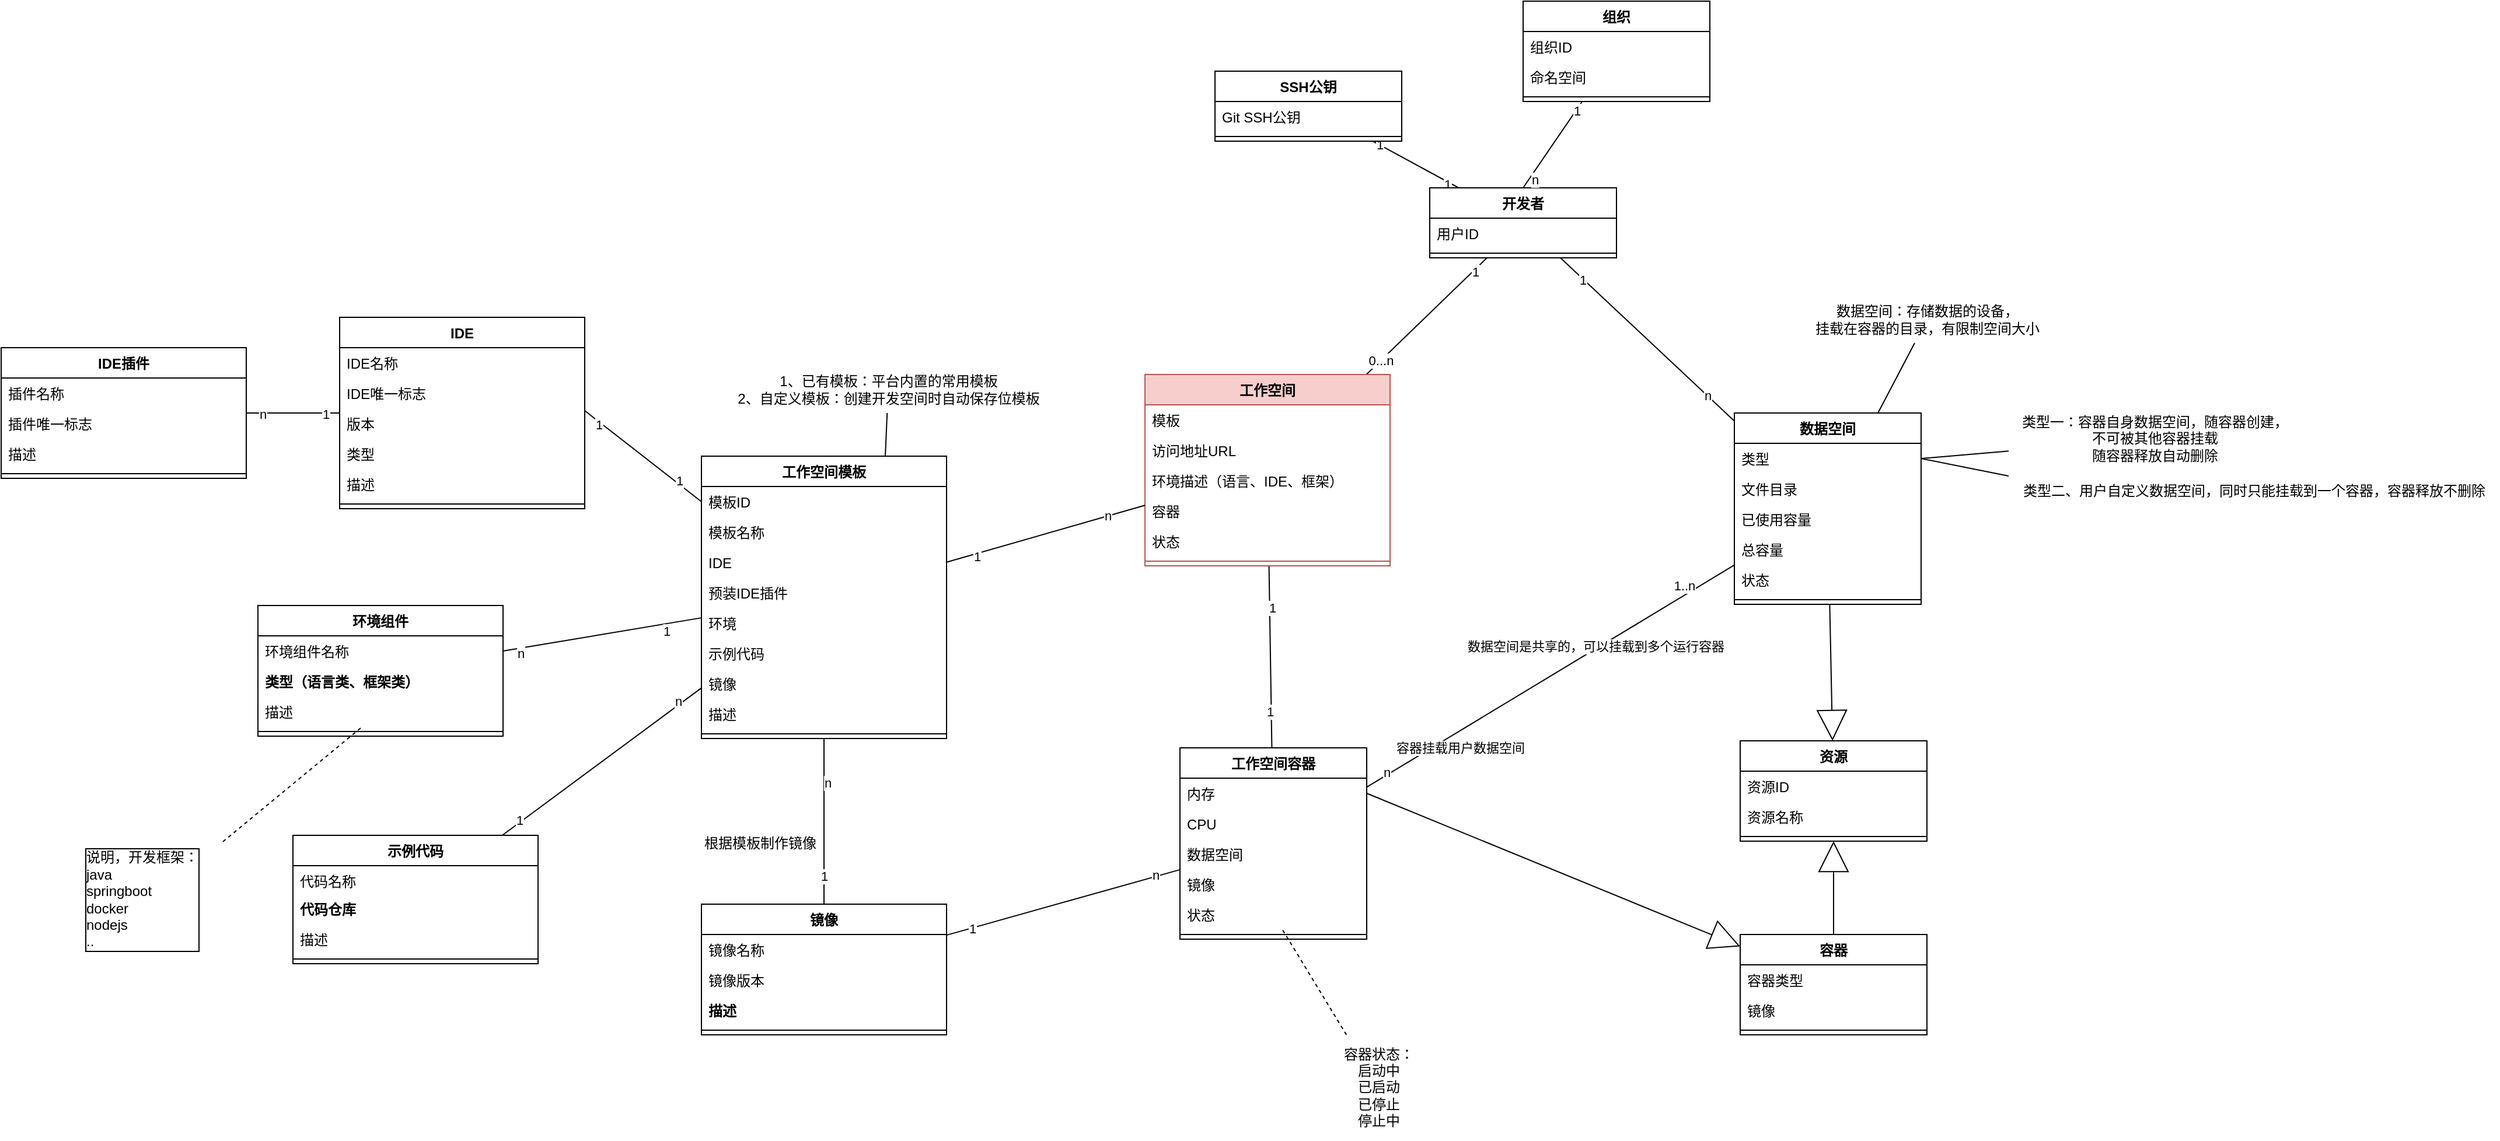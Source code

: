 <mxfile>
    <diagram id="drnLxJsywTrmw5wyHtBu" name="领域模型-工作空间">
        <mxGraphModel dx="2256" dy="456" grid="1" gridSize="10" guides="1" tooltips="1" connect="1" arrows="1" fold="1" page="1" pageScale="1" pageWidth="827" pageHeight="1169" math="0" shadow="0">
            <root>
                <mxCell id="0"/>
                <mxCell id="1" parent="0"/>
                <mxCell id="21" style="edgeStyle=none;html=1;endArrow=none;endFill=0;" parent="1" source="56" target="47" edge="1">
                    <mxGeometry relative="1" as="geometry">
                        <mxPoint x="307.38" y="503" as="sourcePoint"/>
                        <mxPoint x="310" y="653" as="targetPoint"/>
                    </mxGeometry>
                </mxCell>
                <mxCell id="22" value="1" style="edgeLabel;html=1;align=center;verticalAlign=middle;resizable=0;points=[];" parent="21" vertex="1" connectable="0">
                    <mxGeometry x="-0.543" y="2" relative="1" as="geometry">
                        <mxPoint as="offset"/>
                    </mxGeometry>
                </mxCell>
                <mxCell id="23" value="1" style="edgeLabel;html=1;align=center;verticalAlign=middle;resizable=0;points=[];" parent="21" vertex="1" connectable="0">
                    <mxGeometry x="0.6" y="-1" relative="1" as="geometry">
                        <mxPoint as="offset"/>
                    </mxGeometry>
                </mxCell>
                <mxCell id="17" style="edgeStyle=none;html=1;endArrow=none;endFill=0;" parent="1" source="51" target="56" edge="1">
                    <mxGeometry relative="1" as="geometry">
                        <mxPoint x="100" y="473" as="sourcePoint"/>
                        <mxPoint x="240" y="473" as="targetPoint"/>
                    </mxGeometry>
                </mxCell>
                <mxCell id="18" value="1" style="edgeLabel;html=1;align=center;verticalAlign=middle;resizable=0;points=[];" parent="17" vertex="1" connectable="0">
                    <mxGeometry x="-0.786" y="1" relative="1" as="geometry">
                        <mxPoint as="offset"/>
                    </mxGeometry>
                </mxCell>
                <mxCell id="19" value="0...n" style="edgeLabel;html=1;align=center;verticalAlign=middle;resizable=0;points=[];" parent="17" vertex="1" connectable="0">
                    <mxGeometry x="0.757" relative="1" as="geometry">
                        <mxPoint as="offset"/>
                    </mxGeometry>
                </mxCell>
                <mxCell id="28" style="edgeStyle=none;html=1;endArrow=none;endFill=0;" parent="1" source="47" target="60" edge="1">
                    <mxGeometry relative="1" as="geometry">
                        <mxPoint x="345" y="653" as="sourcePoint"/>
                        <mxPoint x="575" y="503" as="targetPoint"/>
                    </mxGeometry>
                </mxCell>
                <mxCell id="29" value="n" style="edgeLabel;html=1;align=center;verticalAlign=middle;resizable=0;points=[];" parent="28" vertex="1" connectable="0">
                    <mxGeometry x="-0.887" y="2" relative="1" as="geometry">
                        <mxPoint as="offset"/>
                    </mxGeometry>
                </mxCell>
                <mxCell id="30" value="1..n" style="edgeLabel;html=1;align=center;verticalAlign=middle;resizable=0;points=[];" parent="28" vertex="1" connectable="0">
                    <mxGeometry x="0.835" y="-2" relative="1" as="geometry">
                        <mxPoint x="-18" as="offset"/>
                    </mxGeometry>
                </mxCell>
                <mxCell id="43" value="容器挂载用户数据空间" style="edgeLabel;html=1;align=center;verticalAlign=middle;resizable=0;points=[];" parent="28" vertex="1" connectable="0">
                    <mxGeometry x="-0.668" y="-3" relative="1" as="geometry">
                        <mxPoint x="26" y="-5" as="offset"/>
                    </mxGeometry>
                </mxCell>
                <mxCell id="237" value="数据空间是共享的，可以挂载到多个运行容器" style="edgeLabel;html=1;align=center;verticalAlign=middle;resizable=0;points=[];" parent="28" vertex="1" connectable="0">
                    <mxGeometry x="0.246" y="2" relative="1" as="geometry">
                        <mxPoint y="-1" as="offset"/>
                    </mxGeometry>
                </mxCell>
                <mxCell id="32" style="edgeStyle=none;html=1;endArrow=none;endFill=0;" parent="1" source="31" target="60" edge="1">
                    <mxGeometry relative="1" as="geometry">
                        <mxPoint x="613" y="443" as="targetPoint"/>
                    </mxGeometry>
                </mxCell>
                <mxCell id="31" value="数据空间：存储数据的设备，&lt;br&gt;挂载在容器的目录，有限制空间大小" style="text;html=1;align=center;verticalAlign=middle;resizable=0;points=[];autosize=1;strokeColor=none;fillColor=none;" parent="1" vertex="1">
                    <mxGeometry x="570" y="313" width="220" height="40" as="geometry"/>
                </mxCell>
                <mxCell id="68" style="edgeStyle=none;html=1;endArrow=none;endFill=0;entryX=1;entryY=0.5;entryDx=0;entryDy=0;" parent="1" source="45" target="66" edge="1">
                    <mxGeometry relative="1" as="geometry"/>
                </mxCell>
                <mxCell id="45" value="类型一：容器自身数据空间，随容器创建，&lt;br&gt;不可被其他容器挂载&lt;br&gt;随容器释放自动删除" style="text;html=1;align=center;verticalAlign=middle;resizable=0;points=[];autosize=1;strokeColor=none;fillColor=none;" parent="1" vertex="1">
                    <mxGeometry x="750" y="405" width="250" height="60" as="geometry"/>
                </mxCell>
                <mxCell id="69" style="edgeStyle=none;html=1;endArrow=none;endFill=0;exitX=0;exitY=0.067;exitDx=0;exitDy=0;exitPerimeter=0;entryX=1;entryY=0.5;entryDx=0;entryDy=0;" parent="1" source="46" target="66" edge="1">
                    <mxGeometry relative="1" as="geometry"/>
                </mxCell>
                <mxCell id="46" value="类型二、用户自定义数据空间，同时只能挂载到一个容器，容器释放不删除" style="text;html=1;align=center;verticalAlign=middle;resizable=0;points=[];autosize=1;strokeColor=none;fillColor=none;" parent="1" vertex="1">
                    <mxGeometry x="750" y="465" width="420" height="30" as="geometry"/>
                </mxCell>
                <mxCell id="234" style="edgeStyle=none;html=1;endArrow=none;endFill=0;" parent="1" source="47" target="159" edge="1">
                    <mxGeometry relative="1" as="geometry"/>
                </mxCell>
                <mxCell id="235" value="1" style="edgeLabel;html=1;align=center;verticalAlign=middle;resizable=0;points=[];" parent="234" vertex="1" connectable="0">
                    <mxGeometry x="0.78" relative="1" as="geometry">
                        <mxPoint as="offset"/>
                    </mxGeometry>
                </mxCell>
                <mxCell id="236" value="n" style="edgeLabel;html=1;align=center;verticalAlign=middle;resizable=0;points=[];" parent="234" vertex="1" connectable="0">
                    <mxGeometry x="-0.791" y="-2" relative="1" as="geometry">
                        <mxPoint as="offset"/>
                    </mxGeometry>
                </mxCell>
                <mxCell id="47" value="工作空间容器" style="swimlane;fontStyle=1;align=center;verticalAlign=top;childLayout=stackLayout;horizontal=1;startSize=26;horizontalStack=0;resizeParent=1;resizeParentMax=0;resizeLast=0;collapsible=1;marginBottom=0;" parent="1" vertex="1">
                    <mxGeometry x="40" y="700" width="160" height="164" as="geometry"/>
                </mxCell>
                <mxCell id="74" value="内存" style="text;strokeColor=none;fillColor=none;align=left;verticalAlign=top;spacingLeft=4;spacingRight=4;overflow=hidden;rotatable=0;points=[[0,0.5],[1,0.5]];portConstraint=eastwest;" parent="47" vertex="1">
                    <mxGeometry y="26" width="160" height="26" as="geometry"/>
                </mxCell>
                <mxCell id="75" value="CPU" style="text;strokeColor=none;fillColor=none;align=left;verticalAlign=top;spacingLeft=4;spacingRight=4;overflow=hidden;rotatable=0;points=[[0,0.5],[1,0.5]];portConstraint=eastwest;" parent="47" vertex="1">
                    <mxGeometry y="52" width="160" height="26" as="geometry"/>
                </mxCell>
                <mxCell id="76" value="数据空间" style="text;strokeColor=none;fillColor=none;align=left;verticalAlign=top;spacingLeft=4;spacingRight=4;overflow=hidden;rotatable=0;points=[[0,0.5],[1,0.5]];portConstraint=eastwest;" parent="47" vertex="1">
                    <mxGeometry y="78" width="160" height="26" as="geometry"/>
                </mxCell>
                <mxCell id="233" value="镜像" style="text;strokeColor=none;fillColor=none;align=left;verticalAlign=top;spacingLeft=4;spacingRight=4;overflow=hidden;rotatable=0;points=[[0,0.5],[1,0.5]];portConstraint=eastwest;" parent="47" vertex="1">
                    <mxGeometry y="104" width="160" height="26" as="geometry"/>
                </mxCell>
                <mxCell id="81" value="状态" style="text;strokeColor=none;fillColor=none;align=left;verticalAlign=top;spacingLeft=4;spacingRight=4;overflow=hidden;rotatable=0;points=[[0,0.5],[1,0.5]];portConstraint=eastwest;" parent="47" vertex="1">
                    <mxGeometry y="130" width="160" height="26" as="geometry"/>
                </mxCell>
                <mxCell id="49" value="" style="line;strokeWidth=1;fillColor=none;align=left;verticalAlign=middle;spacingTop=-1;spacingLeft=3;spacingRight=3;rotatable=0;labelPosition=right;points=[];portConstraint=eastwest;strokeColor=inherit;" parent="47" vertex="1">
                    <mxGeometry y="156" width="160" height="8" as="geometry"/>
                </mxCell>
                <mxCell id="78" style="edgeStyle=none;html=1;endArrow=none;endFill=0;" parent="1" source="51" target="60" edge="1">
                    <mxGeometry relative="1" as="geometry"/>
                </mxCell>
                <mxCell id="79" value="1" style="edgeLabel;html=1;align=center;verticalAlign=middle;resizable=0;points=[];" parent="78" vertex="1" connectable="0">
                    <mxGeometry x="-0.741" y="-1" relative="1" as="geometry">
                        <mxPoint as="offset"/>
                    </mxGeometry>
                </mxCell>
                <mxCell id="80" value="n" style="edgeLabel;html=1;align=center;verticalAlign=middle;resizable=0;points=[];" parent="78" vertex="1" connectable="0">
                    <mxGeometry x="0.688" relative="1" as="geometry">
                        <mxPoint as="offset"/>
                    </mxGeometry>
                </mxCell>
                <mxCell id="120" style="edgeStyle=none;html=1;endArrow=none;endFill=0;" parent="1" source="51" target="116" edge="1">
                    <mxGeometry relative="1" as="geometry"/>
                </mxCell>
                <mxCell id="121" value="1" style="edgeLabel;html=1;align=center;verticalAlign=middle;resizable=0;points=[];" parent="120" vertex="1" connectable="0">
                    <mxGeometry x="-0.758" y="2" relative="1" as="geometry">
                        <mxPoint as="offset"/>
                    </mxGeometry>
                </mxCell>
                <mxCell id="122" value="1" style="edgeLabel;html=1;align=center;verticalAlign=middle;resizable=0;points=[];" parent="120" vertex="1" connectable="0">
                    <mxGeometry x="0.836" relative="1" as="geometry">
                        <mxPoint as="offset"/>
                    </mxGeometry>
                </mxCell>
                <mxCell id="51" value="开发者" style="swimlane;fontStyle=1;align=center;verticalAlign=top;childLayout=stackLayout;horizontal=1;startSize=26;horizontalStack=0;resizeParent=1;resizeParentMax=0;resizeLast=0;collapsible=1;marginBottom=0;" parent="1" vertex="1">
                    <mxGeometry x="254" y="220" width="160" height="60" as="geometry"/>
                </mxCell>
                <mxCell id="52" value="用户ID" style="text;strokeColor=none;fillColor=none;align=left;verticalAlign=top;spacingLeft=4;spacingRight=4;overflow=hidden;rotatable=0;points=[[0,0.5],[1,0.5]];portConstraint=eastwest;" parent="51" vertex="1">
                    <mxGeometry y="26" width="160" height="26" as="geometry"/>
                </mxCell>
                <mxCell id="53" value="" style="line;strokeWidth=1;fillColor=none;align=left;verticalAlign=middle;spacingTop=-1;spacingLeft=3;spacingRight=3;rotatable=0;labelPosition=right;points=[];portConstraint=eastwest;strokeColor=inherit;" parent="51" vertex="1">
                    <mxGeometry y="52" width="160" height="8" as="geometry"/>
                </mxCell>
                <mxCell id="56" value="工作空间" style="swimlane;fontStyle=1;align=center;verticalAlign=top;childLayout=stackLayout;horizontal=1;startSize=26;horizontalStack=0;resizeParent=1;resizeParentMax=0;resizeLast=0;collapsible=1;marginBottom=0;fillColor=#f8cecc;strokeColor=#b85450;" parent="1" vertex="1">
                    <mxGeometry x="10" y="380" width="210" height="164" as="geometry"/>
                </mxCell>
                <mxCell id="105" value="模板" style="text;strokeColor=none;fillColor=none;align=left;verticalAlign=top;spacingLeft=4;spacingRight=4;overflow=hidden;rotatable=0;points=[[0,0.5],[1,0.5]];portConstraint=eastwest;" parent="56" vertex="1">
                    <mxGeometry y="26" width="210" height="26" as="geometry"/>
                </mxCell>
                <mxCell id="106" value="访问地址URL" style="text;strokeColor=none;fillColor=none;align=left;verticalAlign=top;spacingLeft=4;spacingRight=4;overflow=hidden;rotatable=0;points=[[0,0.5],[1,0.5]];portConstraint=eastwest;" parent="56" vertex="1">
                    <mxGeometry y="52" width="210" height="26" as="geometry"/>
                </mxCell>
                <mxCell id="103" value="环境描述（语言、IDE、框架）" style="text;strokeColor=none;fillColor=none;align=left;verticalAlign=top;spacingLeft=4;spacingRight=4;overflow=hidden;rotatable=0;points=[[0,0.5],[1,0.5]];portConstraint=eastwest;" parent="56" vertex="1">
                    <mxGeometry y="78" width="210" height="26" as="geometry"/>
                </mxCell>
                <mxCell id="232" value="容器" style="text;strokeColor=none;fillColor=none;align=left;verticalAlign=top;spacingLeft=4;spacingRight=4;overflow=hidden;rotatable=0;points=[[0,0.5],[1,0.5]];portConstraint=eastwest;" parent="56" vertex="1">
                    <mxGeometry y="104" width="210" height="26" as="geometry"/>
                </mxCell>
                <mxCell id="147" value="状态" style="text;strokeColor=none;fillColor=none;align=left;verticalAlign=top;spacingLeft=4;spacingRight=4;overflow=hidden;rotatable=0;points=[[0,0.5],[1,0.5]];portConstraint=eastwest;" parent="56" vertex="1">
                    <mxGeometry y="130" width="210" height="26" as="geometry"/>
                </mxCell>
                <mxCell id="58" value="" style="line;strokeWidth=1;fillColor=none;align=left;verticalAlign=middle;spacingTop=-1;spacingLeft=3;spacingRight=3;rotatable=0;labelPosition=right;points=[];portConstraint=eastwest;strokeColor=inherit;" parent="56" vertex="1">
                    <mxGeometry y="156" width="210" height="8" as="geometry"/>
                </mxCell>
                <mxCell id="97" style="edgeStyle=none;html=1;endArrow=block;endFill=0;endSize=24;" parent="1" source="60" target="92" edge="1">
                    <mxGeometry relative="1" as="geometry"/>
                </mxCell>
                <mxCell id="60" value="数据空间" style="swimlane;fontStyle=1;align=center;verticalAlign=top;childLayout=stackLayout;horizontal=1;startSize=26;horizontalStack=0;resizeParent=1;resizeParentMax=0;resizeLast=0;collapsible=1;marginBottom=0;" parent="1" vertex="1">
                    <mxGeometry x="515" y="413" width="160" height="164" as="geometry"/>
                </mxCell>
                <mxCell id="66" value="类型" style="text;strokeColor=none;fillColor=none;align=left;verticalAlign=top;spacingLeft=4;spacingRight=4;overflow=hidden;rotatable=0;points=[[0,0.5],[1,0.5]];portConstraint=eastwest;" parent="60" vertex="1">
                    <mxGeometry y="26" width="160" height="26" as="geometry"/>
                </mxCell>
                <mxCell id="65" value="文件目录" style="text;strokeColor=none;fillColor=none;align=left;verticalAlign=top;spacingLeft=4;spacingRight=4;overflow=hidden;rotatable=0;points=[[0,0.5],[1,0.5]];portConstraint=eastwest;" parent="60" vertex="1">
                    <mxGeometry y="52" width="160" height="26" as="geometry"/>
                </mxCell>
                <mxCell id="64" value="已使用容量" style="text;strokeColor=none;fillColor=none;align=left;verticalAlign=top;spacingLeft=4;spacingRight=4;overflow=hidden;rotatable=0;points=[[0,0.5],[1,0.5]];portConstraint=eastwest;" parent="60" vertex="1">
                    <mxGeometry y="78" width="160" height="26" as="geometry"/>
                </mxCell>
                <mxCell id="63" value="总容量" style="text;strokeColor=none;fillColor=none;align=left;verticalAlign=top;spacingLeft=4;spacingRight=4;overflow=hidden;rotatable=0;points=[[0,0.5],[1,0.5]];portConstraint=eastwest;" parent="60" vertex="1">
                    <mxGeometry y="104" width="160" height="26" as="geometry"/>
                </mxCell>
                <mxCell id="102" value="状态" style="text;strokeColor=none;fillColor=none;align=left;verticalAlign=top;spacingLeft=4;spacingRight=4;overflow=hidden;rotatable=0;points=[[0,0.5],[1,0.5]];portConstraint=eastwest;" parent="60" vertex="1">
                    <mxGeometry y="130" width="160" height="26" as="geometry"/>
                </mxCell>
                <mxCell id="62" value="" style="line;strokeWidth=1;fillColor=none;align=left;verticalAlign=middle;spacingTop=-1;spacingLeft=3;spacingRight=3;rotatable=0;labelPosition=right;points=[];portConstraint=eastwest;strokeColor=inherit;" parent="60" vertex="1">
                    <mxGeometry y="156" width="160" height="8" as="geometry"/>
                </mxCell>
                <mxCell id="92" value="资源" style="swimlane;fontStyle=1;align=center;verticalAlign=top;childLayout=stackLayout;horizontal=1;startSize=26;horizontalStack=0;resizeParent=1;resizeParentMax=0;resizeLast=0;collapsible=1;marginBottom=0;" parent="1" vertex="1">
                    <mxGeometry x="520" y="694" width="160" height="86" as="geometry"/>
                </mxCell>
                <mxCell id="93" value="资源ID" style="text;strokeColor=none;fillColor=none;align=left;verticalAlign=top;spacingLeft=4;spacingRight=4;overflow=hidden;rotatable=0;points=[[0,0.5],[1,0.5]];portConstraint=eastwest;" parent="92" vertex="1">
                    <mxGeometry y="26" width="160" height="26" as="geometry"/>
                </mxCell>
                <mxCell id="99" value="资源名称" style="text;strokeColor=none;fillColor=none;align=left;verticalAlign=top;spacingLeft=4;spacingRight=4;overflow=hidden;rotatable=0;points=[[0,0.5],[1,0.5]];portConstraint=eastwest;" parent="92" vertex="1">
                    <mxGeometry y="52" width="160" height="26" as="geometry"/>
                </mxCell>
                <mxCell id="94" value="" style="line;strokeWidth=1;fillColor=none;align=left;verticalAlign=middle;spacingTop=-1;spacingLeft=3;spacingRight=3;rotatable=0;labelPosition=right;points=[];portConstraint=eastwest;strokeColor=inherit;" parent="92" vertex="1">
                    <mxGeometry y="78" width="160" height="8" as="geometry"/>
                </mxCell>
                <mxCell id="96" style="edgeStyle=none;html=1;endArrow=block;endFill=0;endSize=24;exitX=0.5;exitY=0;exitDx=0;exitDy=0;" parent="1" source="127" target="92" edge="1">
                    <mxGeometry relative="1" as="geometry">
                        <mxPoint x="670" y="880" as="sourcePoint"/>
                    </mxGeometry>
                </mxCell>
                <mxCell id="123" style="edgeStyle=none;html=1;endArrow=none;endFill=0;" parent="1" source="107" target="56" edge="1">
                    <mxGeometry relative="1" as="geometry"/>
                </mxCell>
                <mxCell id="124" value="n" style="edgeLabel;html=1;align=center;verticalAlign=middle;resizable=0;points=[];" parent="123" vertex="1" connectable="0">
                    <mxGeometry x="0.625" y="1" relative="1" as="geometry">
                        <mxPoint as="offset"/>
                    </mxGeometry>
                </mxCell>
                <mxCell id="126" value="1" style="edgeLabel;html=1;align=center;verticalAlign=middle;resizable=0;points=[];" parent="123" vertex="1" connectable="0">
                    <mxGeometry x="-0.7" y="-2" relative="1" as="geometry">
                        <mxPoint as="offset"/>
                    </mxGeometry>
                </mxCell>
                <mxCell id="166" style="edgeStyle=none;html=1;entryX=0.5;entryY=0;entryDx=0;entryDy=0;endArrow=none;endFill=0;startArrow=none;startFill=0;endSize=6;startSize=12;" parent="1" source="107" target="159" edge="1">
                    <mxGeometry relative="1" as="geometry"/>
                </mxCell>
                <mxCell id="167" value="n" style="edgeLabel;html=1;align=center;verticalAlign=middle;resizable=0;points=[];" parent="166" vertex="1" connectable="0">
                    <mxGeometry x="-0.684" y="3" relative="1" as="geometry">
                        <mxPoint y="15" as="offset"/>
                    </mxGeometry>
                </mxCell>
                <mxCell id="168" value="1" style="edgeLabel;html=1;align=center;verticalAlign=middle;resizable=0;points=[];" parent="166" vertex="1" connectable="0">
                    <mxGeometry x="0.658" relative="1" as="geometry">
                        <mxPoint as="offset"/>
                    </mxGeometry>
                </mxCell>
                <mxCell id="174" style="edgeStyle=none;html=1;endArrow=none;endFill=0;exitX=1;exitY=0.077;exitDx=0;exitDy=0;exitPerimeter=0;entryX=0;entryY=0.5;entryDx=0;entryDy=0;endSize=12;" parent="1" source="212" target="108" edge="1">
                    <mxGeometry relative="1" as="geometry">
                        <mxPoint x="-380" y="390" as="targetPoint"/>
                    </mxGeometry>
                </mxCell>
                <mxCell id="175" value="1" style="edgeLabel;html=1;align=center;verticalAlign=middle;resizable=0;points=[];" parent="174" vertex="1" connectable="0">
                    <mxGeometry x="-0.738" y="-2" relative="1" as="geometry">
                        <mxPoint as="offset"/>
                    </mxGeometry>
                </mxCell>
                <mxCell id="176" value="1" style="edgeLabel;html=1;align=center;verticalAlign=middle;resizable=0;points=[];" parent="174" vertex="1" connectable="0">
                    <mxGeometry x="0.74" y="2" relative="1" as="geometry">
                        <mxPoint x="-8" y="-7" as="offset"/>
                    </mxGeometry>
                </mxCell>
                <mxCell id="204" style="edgeStyle=none;html=1;entryX=1;entryY=0.5;entryDx=0;entryDy=0;endArrow=none;endFill=0;endSize=6;startArrow=none;startFill=0;targetPerimeterSpacing=0;sourcePerimeterSpacing=0;startSize=12;" parent="1" source="107" target="199" edge="1">
                    <mxGeometry relative="1" as="geometry"/>
                </mxCell>
                <mxCell id="205" value="1" style="edgeLabel;html=1;align=center;verticalAlign=middle;resizable=0;points=[];" parent="204" vertex="1" connectable="0">
                    <mxGeometry x="-0.802" y="2" relative="1" as="geometry">
                        <mxPoint x="-14" y="6" as="offset"/>
                    </mxGeometry>
                </mxCell>
                <mxCell id="206" value="n" style="edgeLabel;html=1;align=center;verticalAlign=middle;resizable=0;points=[];" parent="204" vertex="1" connectable="0">
                    <mxGeometry x="0.839" y="4" relative="1" as="geometry">
                        <mxPoint as="offset"/>
                    </mxGeometry>
                </mxCell>
                <mxCell id="222" style="edgeStyle=none;html=1;endArrow=none;endFill=0;endSize=6;startArrow=none;startFill=0;startSize=12;" parent="1" source="107" target="217" edge="1">
                    <mxGeometry relative="1" as="geometry"/>
                </mxCell>
                <mxCell id="223" value="n" style="edgeLabel;html=1;align=center;verticalAlign=middle;resizable=0;points=[];" parent="222" vertex="1" connectable="0">
                    <mxGeometry x="-0.785" y="-3" relative="1" as="geometry">
                        <mxPoint as="offset"/>
                    </mxGeometry>
                </mxCell>
                <mxCell id="224" value="1" style="edgeLabel;html=1;align=center;verticalAlign=middle;resizable=0;points=[];" parent="222" vertex="1" connectable="0">
                    <mxGeometry x="0.817" y="-2" relative="1" as="geometry">
                        <mxPoint as="offset"/>
                    </mxGeometry>
                </mxCell>
                <mxCell id="107" value="工作空间模板" style="swimlane;fontStyle=1;align=center;verticalAlign=top;childLayout=stackLayout;horizontal=1;startSize=26;horizontalStack=0;resizeParent=1;resizeParentMax=0;resizeLast=0;collapsible=1;marginBottom=0;" parent="1" vertex="1">
                    <mxGeometry x="-370" y="450" width="210" height="242" as="geometry"/>
                </mxCell>
                <mxCell id="108" value="模板ID" style="text;strokeColor=none;fillColor=none;align=left;verticalAlign=top;spacingLeft=4;spacingRight=4;overflow=hidden;rotatable=0;points=[[0,0.5],[1,0.5]];portConstraint=eastwest;" parent="107" vertex="1">
                    <mxGeometry y="26" width="210" height="26" as="geometry"/>
                </mxCell>
                <mxCell id="111" value="模板名称" style="text;strokeColor=none;fillColor=none;align=left;verticalAlign=top;spacingLeft=4;spacingRight=4;overflow=hidden;rotatable=0;points=[[0,0.5],[1,0.5]];portConstraint=eastwest;" parent="107" vertex="1">
                    <mxGeometry y="52" width="210" height="26" as="geometry"/>
                </mxCell>
                <mxCell id="226" value="IDE" style="text;strokeColor=none;fillColor=none;align=left;verticalAlign=top;spacingLeft=4;spacingRight=4;overflow=hidden;rotatable=0;points=[[0,0.5],[1,0.5]];portConstraint=eastwest;fontStyle=0" parent="107" vertex="1">
                    <mxGeometry y="78" width="210" height="26" as="geometry"/>
                </mxCell>
                <mxCell id="227" value="预装IDE插件" style="text;strokeColor=none;fillColor=none;align=left;verticalAlign=top;spacingLeft=4;spacingRight=4;overflow=hidden;rotatable=0;points=[[0,0.5],[1,0.5]];portConstraint=eastwest;fontStyle=0" parent="107" vertex="1">
                    <mxGeometry y="104" width="210" height="26" as="geometry"/>
                </mxCell>
                <mxCell id="112" value="环境" style="text;strokeColor=none;fillColor=none;align=left;verticalAlign=top;spacingLeft=4;spacingRight=4;overflow=hidden;rotatable=0;points=[[0,0.5],[1,0.5]];portConstraint=eastwest;fontStyle=0" parent="107" vertex="1">
                    <mxGeometry y="130" width="210" height="26" as="geometry"/>
                </mxCell>
                <mxCell id="113" value="示例代码" style="text;strokeColor=none;fillColor=none;align=left;verticalAlign=top;spacingLeft=4;spacingRight=4;overflow=hidden;rotatable=0;points=[[0,0.5],[1,0.5]];portConstraint=eastwest;" parent="107" vertex="1">
                    <mxGeometry y="156" width="210" height="26" as="geometry"/>
                </mxCell>
                <mxCell id="228" value="镜像" style="text;strokeColor=none;fillColor=none;align=left;verticalAlign=top;spacingLeft=4;spacingRight=4;overflow=hidden;rotatable=0;points=[[0,0.5],[1,0.5]];portConstraint=eastwest;" parent="107" vertex="1">
                    <mxGeometry y="182" width="210" height="26" as="geometry"/>
                </mxCell>
                <mxCell id="230" value="描述" style="text;strokeColor=none;fillColor=none;align=left;verticalAlign=top;spacingLeft=4;spacingRight=4;overflow=hidden;rotatable=0;points=[[0,0.5],[1,0.5]];portConstraint=eastwest;" parent="107" vertex="1">
                    <mxGeometry y="208" width="210" height="26" as="geometry"/>
                </mxCell>
                <mxCell id="109" value="" style="line;strokeWidth=1;fillColor=none;align=left;verticalAlign=middle;spacingTop=-1;spacingLeft=3;spacingRight=3;rotatable=0;labelPosition=right;points=[];portConstraint=eastwest;strokeColor=inherit;" parent="107" vertex="1">
                    <mxGeometry y="234" width="210" height="8" as="geometry"/>
                </mxCell>
                <mxCell id="116" value="SSH公钥" style="swimlane;fontStyle=1;align=center;verticalAlign=top;childLayout=stackLayout;horizontal=1;startSize=26;horizontalStack=0;resizeParent=1;resizeParentMax=0;resizeLast=0;collapsible=1;marginBottom=0;" parent="1" vertex="1">
                    <mxGeometry x="70" y="120" width="160" height="60" as="geometry"/>
                </mxCell>
                <mxCell id="117" value="Git SSH公钥" style="text;strokeColor=none;fillColor=none;align=left;verticalAlign=top;spacingLeft=4;spacingRight=4;overflow=hidden;rotatable=0;points=[[0,0.5],[1,0.5]];portConstraint=eastwest;" parent="116" vertex="1">
                    <mxGeometry y="26" width="160" height="26" as="geometry"/>
                </mxCell>
                <mxCell id="118" value="" style="line;strokeWidth=1;fillColor=none;align=left;verticalAlign=middle;spacingTop=-1;spacingLeft=3;spacingRight=3;rotatable=0;labelPosition=right;points=[];portConstraint=eastwest;strokeColor=inherit;" parent="116" vertex="1">
                    <mxGeometry y="52" width="160" height="8" as="geometry"/>
                </mxCell>
                <mxCell id="127" value="容器" style="swimlane;fontStyle=1;align=center;verticalAlign=top;childLayout=stackLayout;horizontal=1;startSize=26;horizontalStack=0;resizeParent=1;resizeParentMax=0;resizeLast=0;collapsible=1;marginBottom=0;" parent="1" vertex="1">
                    <mxGeometry x="520" y="860" width="160" height="86" as="geometry"/>
                </mxCell>
                <mxCell id="132" value="容器类型" style="text;strokeColor=none;fillColor=none;align=left;verticalAlign=top;spacingLeft=4;spacingRight=4;overflow=hidden;rotatable=0;points=[[0,0.5],[1,0.5]];portConstraint=eastwest;" parent="127" vertex="1">
                    <mxGeometry y="26" width="160" height="26" as="geometry"/>
                </mxCell>
                <mxCell id="133" value="镜像" style="text;strokeColor=none;fillColor=none;align=left;verticalAlign=top;spacingLeft=4;spacingRight=4;overflow=hidden;rotatable=0;points=[[0,0.5],[1,0.5]];portConstraint=eastwest;" parent="127" vertex="1">
                    <mxGeometry y="52" width="160" height="26" as="geometry"/>
                </mxCell>
                <mxCell id="129" value="" style="line;strokeWidth=1;fillColor=none;align=left;verticalAlign=middle;spacingTop=-1;spacingLeft=3;spacingRight=3;rotatable=0;labelPosition=right;points=[];portConstraint=eastwest;strokeColor=inherit;" parent="127" vertex="1">
                    <mxGeometry y="78" width="160" height="8" as="geometry"/>
                </mxCell>
                <mxCell id="134" style="edgeStyle=none;html=1;endArrow=block;endFill=0;endSize=24;exitX=1;exitY=0.5;exitDx=0;exitDy=0;rounded=0;" parent="1" source="74" target="127" edge="1">
                    <mxGeometry relative="1" as="geometry">
                        <mxPoint x="650" y="764" as="sourcePoint"/>
                        <mxPoint x="730" y="687" as="targetPoint"/>
                        <Array as="points"/>
                    </mxGeometry>
                </mxCell>
                <mxCell id="146" style="edgeStyle=none;html=1;entryX=0.75;entryY=0;entryDx=0;entryDy=0;endArrow=none;endFill=0;" parent="1" source="145" target="107" edge="1">
                    <mxGeometry relative="1" as="geometry"/>
                </mxCell>
                <mxCell id="145" value="1、已有模板：平台内置的常用模板&lt;br&gt;2、自定义模板：创建开发空间时自动保存位模板" style="text;html=1;align=center;verticalAlign=middle;resizable=0;points=[];autosize=1;strokeColor=none;fillColor=none;" parent="1" vertex="1">
                    <mxGeometry x="-350" y="373" width="280" height="40" as="geometry"/>
                </mxCell>
                <mxCell id="155" style="edgeStyle=none;html=1;entryX=0.5;entryY=0;entryDx=0;entryDy=0;endArrow=none;endFill=0;" parent="1" source="152" target="51" edge="1">
                    <mxGeometry relative="1" as="geometry"/>
                </mxCell>
                <mxCell id="156" value="1" style="edgeLabel;html=1;align=center;verticalAlign=middle;resizable=0;points=[];" parent="155" vertex="1" connectable="0">
                    <mxGeometry x="-0.8" relative="1" as="geometry">
                        <mxPoint as="offset"/>
                    </mxGeometry>
                </mxCell>
                <mxCell id="158" value="n" style="edgeLabel;html=1;align=center;verticalAlign=middle;resizable=0;points=[];" parent="155" vertex="1" connectable="0">
                    <mxGeometry x="0.725" y="3" relative="1" as="geometry">
                        <mxPoint y="1" as="offset"/>
                    </mxGeometry>
                </mxCell>
                <mxCell id="152" value="组织" style="swimlane;fontStyle=1;align=center;verticalAlign=top;childLayout=stackLayout;horizontal=1;startSize=26;horizontalStack=0;resizeParent=1;resizeParentMax=0;resizeLast=0;collapsible=1;marginBottom=0;" parent="1" vertex="1">
                    <mxGeometry x="334" y="60" width="160" height="86" as="geometry"/>
                </mxCell>
                <mxCell id="153" value="组织ID" style="text;strokeColor=none;fillColor=none;align=left;verticalAlign=top;spacingLeft=4;spacingRight=4;overflow=hidden;rotatable=0;points=[[0,0.5],[1,0.5]];portConstraint=eastwest;" parent="152" vertex="1">
                    <mxGeometry y="26" width="160" height="26" as="geometry"/>
                </mxCell>
                <mxCell id="sFmFvhuVP9Z2TLUgdtQx-237" value="命名空间" style="text;strokeColor=none;fillColor=none;align=left;verticalAlign=top;spacingLeft=4;spacingRight=4;overflow=hidden;rotatable=0;points=[[0,0.5],[1,0.5]];portConstraint=eastwest;" parent="152" vertex="1">
                    <mxGeometry y="52" width="160" height="26" as="geometry"/>
                </mxCell>
                <mxCell id="154" value="" style="line;strokeWidth=1;fillColor=none;align=left;verticalAlign=middle;spacingTop=-1;spacingLeft=3;spacingRight=3;rotatable=0;labelPosition=right;points=[];portConstraint=eastwest;strokeColor=inherit;" parent="152" vertex="1">
                    <mxGeometry y="78" width="160" height="8" as="geometry"/>
                </mxCell>
                <mxCell id="159" value="镜像" style="swimlane;fontStyle=1;align=center;verticalAlign=top;childLayout=stackLayout;horizontal=1;startSize=26;horizontalStack=0;resizeParent=1;resizeParentMax=0;resizeLast=0;collapsible=1;marginBottom=0;" parent="1" vertex="1">
                    <mxGeometry x="-370" y="834" width="210" height="112" as="geometry"/>
                </mxCell>
                <mxCell id="160" value="镜像名称" style="text;strokeColor=none;fillColor=none;align=left;verticalAlign=top;spacingLeft=4;spacingRight=4;overflow=hidden;rotatable=0;points=[[0,0.5],[1,0.5]];portConstraint=eastwest;" parent="159" vertex="1">
                    <mxGeometry y="26" width="210" height="26" as="geometry"/>
                </mxCell>
                <mxCell id="161" value="镜像版本" style="text;strokeColor=none;fillColor=none;align=left;verticalAlign=top;spacingLeft=4;spacingRight=4;overflow=hidden;rotatable=0;points=[[0,0.5],[1,0.5]];portConstraint=eastwest;" parent="159" vertex="1">
                    <mxGeometry y="52" width="210" height="26" as="geometry"/>
                </mxCell>
                <mxCell id="162" value="描述" style="text;strokeColor=none;fillColor=none;align=left;verticalAlign=top;spacingLeft=4;spacingRight=4;overflow=hidden;rotatable=0;points=[[0,0.5],[1,0.5]];portConstraint=eastwest;fontStyle=1" parent="159" vertex="1">
                    <mxGeometry y="78" width="210" height="26" as="geometry"/>
                </mxCell>
                <mxCell id="165" value="" style="line;strokeWidth=1;fillColor=none;align=left;verticalAlign=middle;spacingTop=-1;spacingLeft=3;spacingRight=3;rotatable=0;labelPosition=right;points=[];portConstraint=eastwest;strokeColor=inherit;" parent="159" vertex="1">
                    <mxGeometry y="104" width="210" height="8" as="geometry"/>
                </mxCell>
                <mxCell id="169" value="IDE插件" style="swimlane;fontStyle=1;align=center;verticalAlign=top;childLayout=stackLayout;horizontal=1;startSize=26;horizontalStack=0;resizeParent=1;resizeParentMax=0;resizeLast=0;collapsible=1;marginBottom=0;" parent="1" vertex="1">
                    <mxGeometry x="-970" y="357" width="210" height="112" as="geometry"/>
                </mxCell>
                <mxCell id="170" value="插件名称" style="text;strokeColor=none;fillColor=none;align=left;verticalAlign=top;spacingLeft=4;spacingRight=4;overflow=hidden;rotatable=0;points=[[0,0.5],[1,0.5]];portConstraint=eastwest;" parent="169" vertex="1">
                    <mxGeometry y="26" width="210" height="26" as="geometry"/>
                </mxCell>
                <mxCell id="171" value="插件唯一标志" style="text;strokeColor=none;fillColor=none;align=left;verticalAlign=top;spacingLeft=4;spacingRight=4;overflow=hidden;rotatable=0;points=[[0,0.5],[1,0.5]];portConstraint=eastwest;" parent="169" vertex="1">
                    <mxGeometry y="52" width="210" height="26" as="geometry"/>
                </mxCell>
                <mxCell id="172" value="描述" style="text;strokeColor=none;fillColor=none;align=left;verticalAlign=top;spacingLeft=4;spacingRight=4;overflow=hidden;rotatable=0;points=[[0,0.5],[1,0.5]];portConstraint=eastwest;fontStyle=0" parent="169" vertex="1">
                    <mxGeometry y="78" width="210" height="26" as="geometry"/>
                </mxCell>
                <mxCell id="173" value="" style="line;strokeWidth=1;fillColor=none;align=left;verticalAlign=middle;spacingTop=-1;spacingLeft=3;spacingRight=3;rotatable=0;labelPosition=right;points=[];portConstraint=eastwest;strokeColor=inherit;" parent="169" vertex="1">
                    <mxGeometry y="104" width="210" height="8" as="geometry"/>
                </mxCell>
                <mxCell id="182" style="edgeStyle=none;html=1;endArrow=none;endFill=0;" parent="1" source="177" target="169" edge="1">
                    <mxGeometry relative="1" as="geometry">
                        <mxPoint x="-615" y="340" as="targetPoint"/>
                    </mxGeometry>
                </mxCell>
                <mxCell id="183" value="1" style="edgeLabel;html=1;align=center;verticalAlign=middle;resizable=0;points=[];" parent="182" vertex="1" connectable="0">
                    <mxGeometry x="-0.703" y="1" relative="1" as="geometry">
                        <mxPoint as="offset"/>
                    </mxGeometry>
                </mxCell>
                <mxCell id="185" value="n" style="edgeLabel;html=1;align=center;verticalAlign=middle;resizable=0;points=[];" parent="182" vertex="1" connectable="0">
                    <mxGeometry x="0.644" y="1" relative="1" as="geometry">
                        <mxPoint as="offset"/>
                    </mxGeometry>
                </mxCell>
                <mxCell id="177" value="IDE" style="swimlane;fontStyle=1;align=center;verticalAlign=top;childLayout=stackLayout;horizontal=1;startSize=26;horizontalStack=0;resizeParent=1;resizeParentMax=0;resizeLast=0;collapsible=1;marginBottom=0;" parent="1" vertex="1">
                    <mxGeometry x="-680" y="331" width="210" height="164" as="geometry"/>
                </mxCell>
                <mxCell id="178" value="IDE名称" style="text;strokeColor=none;fillColor=none;align=left;verticalAlign=top;spacingLeft=4;spacingRight=4;overflow=hidden;rotatable=0;points=[[0,0.5],[1,0.5]];portConstraint=eastwest;" parent="177" vertex="1">
                    <mxGeometry y="26" width="210" height="26" as="geometry"/>
                </mxCell>
                <mxCell id="190" value="IDE唯一标志" style="text;strokeColor=none;fillColor=none;align=left;verticalAlign=top;spacingLeft=4;spacingRight=4;overflow=hidden;rotatable=0;points=[[0,0.5],[1,0.5]];portConstraint=eastwest;" parent="177" vertex="1">
                    <mxGeometry y="52" width="210" height="26" as="geometry"/>
                </mxCell>
                <mxCell id="212" value="版本" style="text;strokeColor=none;fillColor=none;align=left;verticalAlign=top;spacingLeft=4;spacingRight=4;overflow=hidden;rotatable=0;points=[[0,0.5],[1,0.5]];portConstraint=eastwest;" parent="177" vertex="1">
                    <mxGeometry y="78" width="210" height="26" as="geometry"/>
                </mxCell>
                <mxCell id="191" value="类型" style="text;strokeColor=none;fillColor=none;align=left;verticalAlign=top;spacingLeft=4;spacingRight=4;overflow=hidden;rotatable=0;points=[[0,0.5],[1,0.5]];portConstraint=eastwest;" parent="177" vertex="1">
                    <mxGeometry y="104" width="210" height="26" as="geometry"/>
                </mxCell>
                <mxCell id="180" value="描述" style="text;strokeColor=none;fillColor=none;align=left;verticalAlign=top;spacingLeft=4;spacingRight=4;overflow=hidden;rotatable=0;points=[[0,0.5],[1,0.5]];portConstraint=eastwest;fontStyle=0" parent="177" vertex="1">
                    <mxGeometry y="130" width="210" height="26" as="geometry"/>
                </mxCell>
                <mxCell id="181" value="" style="line;strokeWidth=1;fillColor=none;align=left;verticalAlign=middle;spacingTop=-1;spacingLeft=3;spacingRight=3;rotatable=0;labelPosition=right;points=[];portConstraint=eastwest;strokeColor=inherit;" parent="177" vertex="1">
                    <mxGeometry y="156" width="210" height="8" as="geometry"/>
                </mxCell>
                <mxCell id="198" value="环境组件" style="swimlane;fontStyle=1;align=center;verticalAlign=top;childLayout=stackLayout;horizontal=1;startSize=26;horizontalStack=0;resizeParent=1;resizeParentMax=0;resizeLast=0;collapsible=1;marginBottom=0;" parent="1" vertex="1">
                    <mxGeometry x="-750" y="578" width="210" height="112" as="geometry"/>
                </mxCell>
                <mxCell id="199" value="环境组件名称" style="text;strokeColor=none;fillColor=none;align=left;verticalAlign=top;spacingLeft=4;spacingRight=4;overflow=hidden;rotatable=0;points=[[0,0.5],[1,0.5]];portConstraint=eastwest;" parent="198" vertex="1">
                    <mxGeometry y="26" width="210" height="26" as="geometry"/>
                </mxCell>
                <mxCell id="213" value="类型（语言类、框架类）" style="text;strokeColor=none;fillColor=none;align=left;verticalAlign=top;spacingLeft=4;spacingRight=4;overflow=hidden;rotatable=0;points=[[0,0.5],[1,0.5]];portConstraint=eastwest;fontStyle=1" parent="198" vertex="1">
                    <mxGeometry y="52" width="210" height="26" as="geometry"/>
                </mxCell>
                <mxCell id="202" value="描述" style="text;strokeColor=none;fillColor=none;align=left;verticalAlign=top;spacingLeft=4;spacingRight=4;overflow=hidden;rotatable=0;points=[[0,0.5],[1,0.5]];portConstraint=eastwest;fontStyle=0" parent="198" vertex="1">
                    <mxGeometry y="78" width="210" height="26" as="geometry"/>
                </mxCell>
                <mxCell id="203" value="" style="line;strokeWidth=1;fillColor=none;align=left;verticalAlign=middle;spacingTop=-1;spacingLeft=3;spacingRight=3;rotatable=0;labelPosition=right;points=[];portConstraint=eastwest;strokeColor=inherit;" parent="198" vertex="1">
                    <mxGeometry y="104" width="210" height="8" as="geometry"/>
                </mxCell>
                <mxCell id="209" style="edgeStyle=none;html=1;endArrow=none;endFill=0;endSize=6;dashed=1;" parent="1" source="208" target="202" edge="1">
                    <mxGeometry relative="1" as="geometry"/>
                </mxCell>
                <mxCell id="208" value="说明，开发框架：&lt;br&gt;java&lt;br&gt;springboot&lt;br&gt;docker&lt;br&gt;nodejs&lt;br&gt;.." style="text;html=1;align=left;verticalAlign=middle;resizable=0;points=[];autosize=1;strokeColor=none;fillColor=none;labelBorderColor=default;" parent="1" vertex="1">
                    <mxGeometry x="-900" y="780" width="120" height="100" as="geometry"/>
                </mxCell>
                <mxCell id="217" value="示例代码" style="swimlane;fontStyle=1;align=center;verticalAlign=top;childLayout=stackLayout;horizontal=1;startSize=26;horizontalStack=0;resizeParent=1;resizeParentMax=0;resizeLast=0;collapsible=1;marginBottom=0;" parent="1" vertex="1">
                    <mxGeometry x="-720" y="775" width="210" height="110" as="geometry"/>
                </mxCell>
                <mxCell id="218" value="代码名称" style="text;strokeColor=none;fillColor=none;align=left;verticalAlign=top;spacingLeft=4;spacingRight=4;overflow=hidden;rotatable=0;points=[[0,0.5],[1,0.5]];portConstraint=eastwest;" parent="217" vertex="1">
                    <mxGeometry y="26" width="210" height="24" as="geometry"/>
                </mxCell>
                <mxCell id="219" value="代码仓库" style="text;strokeColor=none;fillColor=none;align=left;verticalAlign=top;spacingLeft=4;spacingRight=4;overflow=hidden;rotatable=0;points=[[0,0.5],[1,0.5]];portConstraint=eastwest;fontStyle=1" parent="217" vertex="1">
                    <mxGeometry y="50" width="210" height="26" as="geometry"/>
                </mxCell>
                <mxCell id="220" value="描述" style="text;strokeColor=none;fillColor=none;align=left;verticalAlign=top;spacingLeft=4;spacingRight=4;overflow=hidden;rotatable=0;points=[[0,0.5],[1,0.5]];portConstraint=eastwest;fontStyle=0" parent="217" vertex="1">
                    <mxGeometry y="76" width="210" height="26" as="geometry"/>
                </mxCell>
                <mxCell id="221" value="" style="line;strokeWidth=1;fillColor=none;align=left;verticalAlign=middle;spacingTop=-1;spacingLeft=3;spacingRight=3;rotatable=0;labelPosition=right;points=[];portConstraint=eastwest;strokeColor=inherit;" parent="217" vertex="1">
                    <mxGeometry y="102" width="210" height="8" as="geometry"/>
                </mxCell>
                <mxCell id="231" style="edgeStyle=none;html=1;endArrow=none;endFill=0;dashed=1;" parent="1" source="33" target="81" edge="1">
                    <mxGeometry relative="1" as="geometry"/>
                </mxCell>
                <mxCell id="33" value="容器状态：&lt;br&gt;启动中&lt;br&gt;已启动&lt;br&gt;已停止&lt;br&gt;停止中" style="text;html=1;align=center;verticalAlign=middle;resizable=0;points=[];autosize=1;strokeColor=none;fillColor=none;" parent="1" vertex="1">
                    <mxGeometry x="130" y="946" width="160" height="90" as="geometry"/>
                </mxCell>
                <mxCell id="238" value="根据模板制作镜像" style="text;html=1;align=center;verticalAlign=middle;resizable=0;points=[];autosize=1;strokeColor=none;fillColor=none;" parent="1" vertex="1">
                    <mxGeometry x="-380" y="767" width="120" height="30" as="geometry"/>
                </mxCell>
            </root>
        </mxGraphModel>
    </diagram>
    <diagram id="fe8WeQiGilzigKfhvyHK" name="领域模型-云服务">
        <mxGraphModel dx="602" dy="456" grid="1" gridSize="10" guides="1" tooltips="1" connect="1" arrows="1" fold="1" page="1" pageScale="1" pageWidth="827" pageHeight="1169" math="0" shadow="0">
            <root>
                <mxCell id="0"/>
                <mxCell id="1" parent="0"/>
                <mxCell id="PuymgTai9RA9-e2IbtXV-7" style="edgeStyle=none;html=1;endArrow=block;endFill=0;endSize=24;" parent="1" source="PuymgTai9RA9-e2IbtXV-11" target="PuymgTai9RA9-e2IbtXV-18" edge="1">
                    <mxGeometry relative="1" as="geometry"/>
                </mxCell>
                <mxCell id="PuymgTai9RA9-e2IbtXV-8" style="edgeStyle=none;html=1;endArrow=none;endFill=0;" parent="1" source="PuymgTai9RA9-e2IbtXV-11" target="PuymgTai9RA9-e2IbtXV-30" edge="1">
                    <mxGeometry relative="1" as="geometry"/>
                </mxCell>
                <mxCell id="PuymgTai9RA9-e2IbtXV-9" value="1" style="edgeLabel;html=1;align=center;verticalAlign=middle;resizable=0;points=[];" parent="PuymgTai9RA9-e2IbtXV-8" vertex="1" connectable="0">
                    <mxGeometry x="0.686" y="3" relative="1" as="geometry">
                        <mxPoint as="offset"/>
                    </mxGeometry>
                </mxCell>
                <mxCell id="PuymgTai9RA9-e2IbtXV-10" value="1..n" style="edgeLabel;html=1;align=center;verticalAlign=middle;resizable=0;points=[];" parent="PuymgTai9RA9-e2IbtXV-8" vertex="1" connectable="0">
                    <mxGeometry x="-0.829" relative="1" as="geometry">
                        <mxPoint as="offset"/>
                    </mxGeometry>
                </mxCell>
                <mxCell id="PuymgTai9RA9-e2IbtXV-11" value="数据空间" style="swimlane;fontStyle=1;align=center;verticalAlign=top;childLayout=stackLayout;horizontal=1;startSize=26;horizontalStack=0;resizeParent=1;resizeParentMax=0;resizeLast=0;collapsible=1;marginBottom=0;" parent="1" vertex="1">
                    <mxGeometry x="130" y="193" width="160" height="60" as="geometry"/>
                </mxCell>
                <mxCell id="PuymgTai9RA9-e2IbtXV-12" value=" " style="text;strokeColor=none;fillColor=none;align=left;verticalAlign=top;spacingLeft=4;spacingRight=4;overflow=hidden;rotatable=0;points=[[0,0.5],[1,0.5]];portConstraint=eastwest;" parent="PuymgTai9RA9-e2IbtXV-11" vertex="1">
                    <mxGeometry y="26" width="160" height="26" as="geometry"/>
                </mxCell>
                <mxCell id="PuymgTai9RA9-e2IbtXV-17" value="" style="line;strokeWidth=1;fillColor=none;align=left;verticalAlign=middle;spacingTop=-1;spacingLeft=3;spacingRight=3;rotatable=0;labelPosition=right;points=[];portConstraint=eastwest;strokeColor=inherit;" parent="PuymgTai9RA9-e2IbtXV-11" vertex="1">
                    <mxGeometry y="52" width="160" height="8" as="geometry"/>
                </mxCell>
                <mxCell id="PuymgTai9RA9-e2IbtXV-18" value="资源" style="swimlane;fontStyle=1;align=center;verticalAlign=top;childLayout=stackLayout;horizontal=1;startSize=26;horizontalStack=0;resizeParent=1;resizeParentMax=0;resizeLast=0;collapsible=1;marginBottom=0;" parent="1" vertex="1">
                    <mxGeometry x="135" y="474" width="160" height="86" as="geometry"/>
                </mxCell>
                <mxCell id="PuymgTai9RA9-e2IbtXV-19" value="资源ID" style="text;strokeColor=none;fillColor=none;align=left;verticalAlign=top;spacingLeft=4;spacingRight=4;overflow=hidden;rotatable=0;points=[[0,0.5],[1,0.5]];portConstraint=eastwest;" parent="PuymgTai9RA9-e2IbtXV-18" vertex="1">
                    <mxGeometry y="26" width="160" height="26" as="geometry"/>
                </mxCell>
                <mxCell id="PuymgTai9RA9-e2IbtXV-20" value="资源名称" style="text;strokeColor=none;fillColor=none;align=left;verticalAlign=top;spacingLeft=4;spacingRight=4;overflow=hidden;rotatable=0;points=[[0,0.5],[1,0.5]];portConstraint=eastwest;" parent="PuymgTai9RA9-e2IbtXV-18" vertex="1">
                    <mxGeometry y="52" width="160" height="26" as="geometry"/>
                </mxCell>
                <mxCell id="PuymgTai9RA9-e2IbtXV-21" value="" style="line;strokeWidth=1;fillColor=none;align=left;verticalAlign=middle;spacingTop=-1;spacingLeft=3;spacingRight=3;rotatable=0;labelPosition=right;points=[];portConstraint=eastwest;strokeColor=inherit;" parent="PuymgTai9RA9-e2IbtXV-18" vertex="1">
                    <mxGeometry y="78" width="160" height="8" as="geometry"/>
                </mxCell>
                <mxCell id="PuymgTai9RA9-e2IbtXV-22" style="edgeStyle=none;html=1;endArrow=block;endFill=0;endSize=24;exitX=0.5;exitY=0;exitDx=0;exitDy=0;" parent="1" source="PuymgTai9RA9-e2IbtXV-23" target="PuymgTai9RA9-e2IbtXV-18" edge="1">
                    <mxGeometry relative="1" as="geometry">
                        <mxPoint x="285" y="660" as="sourcePoint"/>
                    </mxGeometry>
                </mxCell>
                <mxCell id="PuymgTai9RA9-e2IbtXV-23" value="容器" style="swimlane;fontStyle=1;align=center;verticalAlign=top;childLayout=stackLayout;horizontal=1;startSize=26;horizontalStack=0;resizeParent=1;resizeParentMax=0;resizeLast=0;collapsible=1;marginBottom=0;" parent="1" vertex="1">
                    <mxGeometry x="130" y="660" width="160" height="86" as="geometry"/>
                </mxCell>
                <mxCell id="PuymgTai9RA9-e2IbtXV-24" value="容器类型" style="text;strokeColor=none;fillColor=none;align=left;verticalAlign=top;spacingLeft=4;spacingRight=4;overflow=hidden;rotatable=0;points=[[0,0.5],[1,0.5]];portConstraint=eastwest;" parent="PuymgTai9RA9-e2IbtXV-23" vertex="1">
                    <mxGeometry y="26" width="160" height="26" as="geometry"/>
                </mxCell>
                <mxCell id="PuymgTai9RA9-e2IbtXV-25" value="镜像" style="text;strokeColor=none;fillColor=none;align=left;verticalAlign=top;spacingLeft=4;spacingRight=4;overflow=hidden;rotatable=0;points=[[0,0.5],[1,0.5]];portConstraint=eastwest;" parent="PuymgTai9RA9-e2IbtXV-23" vertex="1">
                    <mxGeometry y="52" width="160" height="26" as="geometry"/>
                </mxCell>
                <mxCell id="PuymgTai9RA9-e2IbtXV-26" value="" style="line;strokeWidth=1;fillColor=none;align=left;verticalAlign=middle;spacingTop=-1;spacingLeft=3;spacingRight=3;rotatable=0;labelPosition=right;points=[];portConstraint=eastwest;strokeColor=inherit;" parent="PuymgTai9RA9-e2IbtXV-23" vertex="1">
                    <mxGeometry y="78" width="160" height="8" as="geometry"/>
                </mxCell>
                <mxCell id="PuymgTai9RA9-e2IbtXV-27" style="edgeStyle=none;html=1;endArrow=none;endFill=0;endSize=6;" parent="1" source="PuymgTai9RA9-e2IbtXV-30" target="PuymgTai9RA9-e2IbtXV-42" edge="1">
                    <mxGeometry relative="1" as="geometry"/>
                </mxCell>
                <mxCell id="PuymgTai9RA9-e2IbtXV-28" value="1" style="edgeLabel;html=1;align=center;verticalAlign=middle;resizable=0;points=[];" parent="PuymgTai9RA9-e2IbtXV-27" vertex="1" connectable="0">
                    <mxGeometry x="-0.75" y="2" relative="1" as="geometry">
                        <mxPoint y="-1" as="offset"/>
                    </mxGeometry>
                </mxCell>
                <mxCell id="PuymgTai9RA9-e2IbtXV-29" value="1" style="edgeLabel;html=1;align=center;verticalAlign=middle;resizable=0;points=[];" parent="PuymgTai9RA9-e2IbtXV-27" vertex="1" connectable="0">
                    <mxGeometry x="0.728" y="-2" relative="1" as="geometry">
                        <mxPoint as="offset"/>
                    </mxGeometry>
                </mxCell>
                <mxCell id="PuymgTai9RA9-e2IbtXV-30" value="云服务容器" style="swimlane;fontStyle=1;align=center;verticalAlign=top;childLayout=stackLayout;horizontal=1;startSize=26;horizontalStack=0;resizeParent=1;resizeParentMax=0;resizeLast=0;collapsible=1;marginBottom=0;" parent="1" vertex="1">
                    <mxGeometry x="425" y="430" width="160" height="138" as="geometry"/>
                </mxCell>
                <mxCell id="PuymgTai9RA9-e2IbtXV-31" value="版本" style="text;strokeColor=none;fillColor=none;align=left;verticalAlign=top;spacingLeft=4;spacingRight=4;overflow=hidden;rotatable=0;points=[[0,0.5],[1,0.5]];portConstraint=eastwest;" parent="PuymgTai9RA9-e2IbtXV-30" vertex="1">
                    <mxGeometry y="26" width="160" height="26" as="geometry"/>
                </mxCell>
                <mxCell id="PuymgTai9RA9-e2IbtXV-32" value="内存" style="text;strokeColor=none;fillColor=none;align=left;verticalAlign=top;spacingLeft=4;spacingRight=4;overflow=hidden;rotatable=0;points=[[0,0.5],[1,0.5]];portConstraint=eastwest;" parent="PuymgTai9RA9-e2IbtXV-30" vertex="1">
                    <mxGeometry y="52" width="160" height="26" as="geometry"/>
                </mxCell>
                <mxCell id="PuymgTai9RA9-e2IbtXV-33" value="CPU" style="text;strokeColor=none;fillColor=none;align=left;verticalAlign=top;spacingLeft=4;spacingRight=4;overflow=hidden;rotatable=0;points=[[0,0.5],[1,0.5]];portConstraint=eastwest;" parent="PuymgTai9RA9-e2IbtXV-30" vertex="1">
                    <mxGeometry y="78" width="160" height="26" as="geometry"/>
                </mxCell>
                <mxCell id="PuymgTai9RA9-e2IbtXV-34" value="数据目录" style="text;strokeColor=none;fillColor=none;align=left;verticalAlign=top;spacingLeft=4;spacingRight=4;overflow=hidden;rotatable=0;points=[[0,0.5],[1,0.5]];portConstraint=eastwest;" parent="PuymgTai9RA9-e2IbtXV-30" vertex="1">
                    <mxGeometry y="104" width="160" height="26" as="geometry"/>
                </mxCell>
                <mxCell id="PuymgTai9RA9-e2IbtXV-35" value="" style="line;strokeWidth=1;fillColor=none;align=left;verticalAlign=middle;spacingTop=-1;spacingLeft=3;spacingRight=3;rotatable=0;labelPosition=right;points=[];portConstraint=eastwest;strokeColor=inherit;" parent="PuymgTai9RA9-e2IbtXV-30" vertex="1">
                    <mxGeometry y="130" width="160" height="8" as="geometry"/>
                </mxCell>
                <mxCell id="PuymgTai9RA9-e2IbtXV-36" style="edgeStyle=none;html=1;endArrow=block;endFill=0;endSize=24;" parent="1" source="PuymgTai9RA9-e2IbtXV-30" target="PuymgTai9RA9-e2IbtXV-23" edge="1">
                    <mxGeometry relative="1" as="geometry">
                        <mxPoint x="119" y="621" as="sourcePoint"/>
                        <mxPoint x="325" y="710" as="targetPoint"/>
                    </mxGeometry>
                </mxCell>
                <mxCell id="PuymgTai9RA9-e2IbtXV-37" value="1" style="edgeLabel;html=1;align=center;verticalAlign=middle;resizable=0;points=[];" parent="1" vertex="1" connectable="0">
                    <mxGeometry x="602.451" y="72.966" as="geometry"/>
                </mxCell>
                <mxCell id="PuymgTai9RA9-e2IbtXV-38" style="edgeStyle=none;html=1;endArrow=none;endFill=0;endSize=6;" parent="1" source="PuymgTai9RA9-e2IbtXV-39" target="PuymgTai9RA9-e2IbtXV-42" edge="1">
                    <mxGeometry relative="1" as="geometry"/>
                </mxCell>
                <mxCell id="OpI125c0-t2-gJOjgqD9-6" value="1" style="edgeLabel;html=1;align=center;verticalAlign=middle;resizable=0;points=[];" parent="PuymgTai9RA9-e2IbtXV-38" vertex="1" connectable="0">
                    <mxGeometry x="-0.766" y="1" relative="1" as="geometry">
                        <mxPoint as="offset"/>
                    </mxGeometry>
                </mxCell>
                <mxCell id="OpI125c0-t2-gJOjgqD9-7" value="n" style="edgeLabel;html=1;align=center;verticalAlign=middle;resizable=0;points=[];" parent="PuymgTai9RA9-e2IbtXV-38" vertex="1" connectable="0">
                    <mxGeometry x="0.641" y="6" relative="1" as="geometry">
                        <mxPoint as="offset"/>
                    </mxGeometry>
                </mxCell>
                <mxCell id="PuymgTai9RA9-e2IbtXV-39" value="组织" style="swimlane;fontStyle=1;align=center;verticalAlign=top;childLayout=stackLayout;horizontal=1;startSize=26;horizontalStack=0;resizeParent=1;resizeParentMax=0;resizeLast=0;collapsible=1;marginBottom=0;" parent="1" vertex="1">
                    <mxGeometry x="696" y="260" width="160" height="86" as="geometry"/>
                </mxCell>
                <mxCell id="PuymgTai9RA9-e2IbtXV-40" value="组织ID" style="text;strokeColor=none;fillColor=none;align=left;verticalAlign=top;spacingLeft=4;spacingRight=4;overflow=hidden;rotatable=0;points=[[0,0.5],[1,0.5]];portConstraint=eastwest;" parent="PuymgTai9RA9-e2IbtXV-39" vertex="1">
                    <mxGeometry y="26" width="160" height="26" as="geometry"/>
                </mxCell>
                <mxCell id="vL4dKrjbBW-xu85fwU0J-4" value="命名空间" style="text;strokeColor=none;fillColor=none;align=left;verticalAlign=top;spacingLeft=4;spacingRight=4;overflow=hidden;rotatable=0;points=[[0,0.5],[1,0.5]];portConstraint=eastwest;" parent="PuymgTai9RA9-e2IbtXV-39" vertex="1">
                    <mxGeometry y="52" width="160" height="26" as="geometry"/>
                </mxCell>
                <mxCell id="PuymgTai9RA9-e2IbtXV-41" value="" style="line;strokeWidth=1;fillColor=none;align=left;verticalAlign=middle;spacingTop=-1;spacingLeft=3;spacingRight=3;rotatable=0;labelPosition=right;points=[];portConstraint=eastwest;strokeColor=inherit;" parent="PuymgTai9RA9-e2IbtXV-39" vertex="1">
                    <mxGeometry y="78" width="160" height="8" as="geometry"/>
                </mxCell>
                <mxCell id="PuymgTai9RA9-e2IbtXV-42" value="云服务" style="swimlane;fontStyle=1;align=center;verticalAlign=top;childLayout=stackLayout;horizontal=1;startSize=26;horizontalStack=0;resizeParent=1;resizeParentMax=0;resizeLast=0;collapsible=1;marginBottom=0;" parent="1" vertex="1">
                    <mxGeometry x="696" y="530" width="160" height="216" as="geometry"/>
                </mxCell>
                <mxCell id="PuymgTai9RA9-e2IbtXV-43" value="类型" style="text;strokeColor=none;fillColor=none;align=left;verticalAlign=top;spacingLeft=4;spacingRight=4;overflow=hidden;rotatable=0;points=[[0,0.5],[1,0.5]];portConstraint=eastwest;" parent="PuymgTai9RA9-e2IbtXV-42" vertex="1">
                    <mxGeometry y="26" width="160" height="26" as="geometry"/>
                </mxCell>
                <mxCell id="PuymgTai9RA9-e2IbtXV-44" value="版本" style="text;strokeColor=none;fillColor=none;align=left;verticalAlign=top;spacingLeft=4;spacingRight=4;overflow=hidden;rotatable=0;points=[[0,0.5],[1,0.5]];portConstraint=eastwest;" parent="PuymgTai9RA9-e2IbtXV-42" vertex="1">
                    <mxGeometry y="52" width="160" height="26" as="geometry"/>
                </mxCell>
                <mxCell id="PuymgTai9RA9-e2IbtXV-45" value="访问地址（URL，IP...）" style="text;strokeColor=none;fillColor=none;align=left;verticalAlign=top;spacingLeft=4;spacingRight=4;overflow=hidden;rotatable=0;points=[[0,0.5],[1,0.5]];portConstraint=eastwest;" parent="PuymgTai9RA9-e2IbtXV-42" vertex="1">
                    <mxGeometry y="78" width="160" height="26" as="geometry"/>
                </mxCell>
                <mxCell id="PuymgTai9RA9-e2IbtXV-46" value="端口" style="text;strokeColor=none;fillColor=none;align=left;verticalAlign=top;spacingLeft=4;spacingRight=4;overflow=hidden;rotatable=0;points=[[0,0.5],[1,0.5]];portConstraint=eastwest;" parent="PuymgTai9RA9-e2IbtXV-42" vertex="1">
                    <mxGeometry y="104" width="160" height="26" as="geometry"/>
                </mxCell>
                <mxCell id="PuymgTai9RA9-e2IbtXV-47" value="协议（http、tcp）" style="text;strokeColor=none;fillColor=none;align=left;verticalAlign=top;spacingLeft=4;spacingRight=4;overflow=hidden;rotatable=0;points=[[0,0.5],[1,0.5]];portConstraint=eastwest;" parent="PuymgTai9RA9-e2IbtXV-42" vertex="1">
                    <mxGeometry y="130" width="160" height="26" as="geometry"/>
                </mxCell>
                <mxCell id="PuymgTai9RA9-e2IbtXV-48" value="镜像" style="text;strokeColor=none;fillColor=none;align=left;verticalAlign=top;spacingLeft=4;spacingRight=4;overflow=hidden;rotatable=0;points=[[0,0.5],[1,0.5]];portConstraint=eastwest;" parent="PuymgTai9RA9-e2IbtXV-42" vertex="1">
                    <mxGeometry y="156" width="160" height="26" as="geometry"/>
                </mxCell>
                <mxCell id="PuymgTai9RA9-e2IbtXV-49" value="描述" style="text;strokeColor=none;fillColor=none;align=left;verticalAlign=top;spacingLeft=4;spacingRight=4;overflow=hidden;rotatable=0;points=[[0,0.5],[1,0.5]];portConstraint=eastwest;" parent="PuymgTai9RA9-e2IbtXV-42" vertex="1">
                    <mxGeometry y="182" width="160" height="26" as="geometry"/>
                </mxCell>
                <mxCell id="PuymgTai9RA9-e2IbtXV-50" value="" style="line;strokeWidth=1;fillColor=none;align=left;verticalAlign=middle;spacingTop=-1;spacingLeft=3;spacingRight=3;rotatable=0;labelPosition=right;points=[];portConstraint=eastwest;strokeColor=inherit;" parent="PuymgTai9RA9-e2IbtXV-42" vertex="1">
                    <mxGeometry y="208" width="160" height="8" as="geometry"/>
                </mxCell>
                <mxCell id="PuymgTai9RA9-e2IbtXV-51" style="edgeStyle=none;html=1;endArrow=block;endFill=0;endSize=12;" parent="1" source="PuymgTai9RA9-e2IbtXV-52" target="PuymgTai9RA9-e2IbtXV-42" edge="1">
                    <mxGeometry relative="1" as="geometry"/>
                </mxCell>
                <mxCell id="PuymgTai9RA9-e2IbtXV-52" value="MySQL数据库服务" style="swimlane;fontStyle=1;align=center;verticalAlign=top;childLayout=stackLayout;horizontal=1;startSize=26;horizontalStack=0;resizeParent=1;resizeParentMax=0;resizeLast=0;collapsible=1;marginBottom=0;" parent="1" vertex="1">
                    <mxGeometry x="1015" y="450" width="160" height="60" as="geometry"/>
                </mxCell>
                <mxCell id="PuymgTai9RA9-e2IbtXV-53" value="MySQL配置参数" style="text;strokeColor=none;fillColor=none;align=left;verticalAlign=top;spacingLeft=4;spacingRight=4;overflow=hidden;rotatable=0;points=[[0,0.5],[1,0.5]];portConstraint=eastwest;" parent="PuymgTai9RA9-e2IbtXV-52" vertex="1">
                    <mxGeometry y="26" width="160" height="26" as="geometry"/>
                </mxCell>
                <mxCell id="PuymgTai9RA9-e2IbtXV-54" value="" style="line;strokeWidth=1;fillColor=none;align=left;verticalAlign=middle;spacingTop=-1;spacingLeft=3;spacingRight=3;rotatable=0;labelPosition=right;points=[];portConstraint=eastwest;strokeColor=inherit;" parent="PuymgTai9RA9-e2IbtXV-52" vertex="1">
                    <mxGeometry y="52" width="160" height="8" as="geometry"/>
                </mxCell>
                <mxCell id="PuymgTai9RA9-e2IbtXV-55" value="ZK注册中心服务" style="swimlane;fontStyle=1;align=center;verticalAlign=top;childLayout=stackLayout;horizontal=1;startSize=26;horizontalStack=0;resizeParent=1;resizeParentMax=0;resizeLast=0;collapsible=1;marginBottom=0;" parent="1" vertex="1">
                    <mxGeometry x="1015" y="630" width="160" height="60" as="geometry"/>
                </mxCell>
                <mxCell id="PuymgTai9RA9-e2IbtXV-56" value=" " style="text;strokeColor=none;fillColor=none;align=left;verticalAlign=top;spacingLeft=4;spacingRight=4;overflow=hidden;rotatable=0;points=[[0,0.5],[1,0.5]];portConstraint=eastwest;" parent="PuymgTai9RA9-e2IbtXV-55" vertex="1">
                    <mxGeometry y="26" width="160" height="26" as="geometry"/>
                </mxCell>
                <mxCell id="PuymgTai9RA9-e2IbtXV-57" value="" style="line;strokeWidth=1;fillColor=none;align=left;verticalAlign=middle;spacingTop=-1;spacingLeft=3;spacingRight=3;rotatable=0;labelPosition=right;points=[];portConstraint=eastwest;strokeColor=inherit;" parent="PuymgTai9RA9-e2IbtXV-55" vertex="1">
                    <mxGeometry y="52" width="160" height="8" as="geometry"/>
                </mxCell>
                <mxCell id="PuymgTai9RA9-e2IbtXV-58" value="Nacos配置中心服务" style="swimlane;fontStyle=1;align=center;verticalAlign=top;childLayout=stackLayout;horizontal=1;startSize=26;horizontalStack=0;resizeParent=1;resizeParentMax=0;resizeLast=0;collapsible=1;marginBottom=0;" parent="1" vertex="1">
                    <mxGeometry x="1015" y="726" width="160" height="60" as="geometry"/>
                </mxCell>
                <mxCell id="PuymgTai9RA9-e2IbtXV-59" value=" " style="text;strokeColor=none;fillColor=none;align=left;verticalAlign=top;spacingLeft=4;spacingRight=4;overflow=hidden;rotatable=0;points=[[0,0.5],[1,0.5]];portConstraint=eastwest;" parent="PuymgTai9RA9-e2IbtXV-58" vertex="1">
                    <mxGeometry y="26" width="160" height="26" as="geometry"/>
                </mxCell>
                <mxCell id="PuymgTai9RA9-e2IbtXV-60" value="" style="line;strokeWidth=1;fillColor=none;align=left;verticalAlign=middle;spacingTop=-1;spacingLeft=3;spacingRight=3;rotatable=0;labelPosition=right;points=[];portConstraint=eastwest;strokeColor=inherit;" parent="PuymgTai9RA9-e2IbtXV-58" vertex="1">
                    <mxGeometry y="52" width="160" height="8" as="geometry"/>
                </mxCell>
                <mxCell id="PuymgTai9RA9-e2IbtXV-61" value="RocketMQ消息队列服务" style="swimlane;fontStyle=1;align=center;verticalAlign=top;childLayout=stackLayout;horizontal=1;startSize=26;horizontalStack=0;resizeParent=1;resizeParentMax=0;resizeLast=0;collapsible=1;marginBottom=0;" parent="1" vertex="1">
                    <mxGeometry x="1015" y="820" width="160" height="60" as="geometry"/>
                </mxCell>
                <mxCell id="PuymgTai9RA9-e2IbtXV-62" value=" " style="text;strokeColor=none;fillColor=none;align=left;verticalAlign=top;spacingLeft=4;spacingRight=4;overflow=hidden;rotatable=0;points=[[0,0.5],[1,0.5]];portConstraint=eastwest;" parent="PuymgTai9RA9-e2IbtXV-61" vertex="1">
                    <mxGeometry y="26" width="160" height="26" as="geometry"/>
                </mxCell>
                <mxCell id="PuymgTai9RA9-e2IbtXV-63" value="" style="line;strokeWidth=1;fillColor=none;align=left;verticalAlign=middle;spacingTop=-1;spacingLeft=3;spacingRight=3;rotatable=0;labelPosition=right;points=[];portConstraint=eastwest;strokeColor=inherit;" parent="PuymgTai9RA9-e2IbtXV-61" vertex="1">
                    <mxGeometry y="52" width="160" height="8" as="geometry"/>
                </mxCell>
                <mxCell id="PuymgTai9RA9-e2IbtXV-64" value="Redis服务" style="swimlane;fontStyle=1;align=center;verticalAlign=top;childLayout=stackLayout;horizontal=1;startSize=26;horizontalStack=0;resizeParent=1;resizeParentMax=0;resizeLast=0;collapsible=1;marginBottom=0;" parent="1" vertex="1">
                    <mxGeometry x="1015" y="540" width="160" height="60" as="geometry"/>
                </mxCell>
                <mxCell id="PuymgTai9RA9-e2IbtXV-65" value=" " style="text;strokeColor=none;fillColor=none;align=left;verticalAlign=top;spacingLeft=4;spacingRight=4;overflow=hidden;rotatable=0;points=[[0,0.5],[1,0.5]];portConstraint=eastwest;" parent="PuymgTai9RA9-e2IbtXV-64" vertex="1">
                    <mxGeometry y="26" width="160" height="26" as="geometry"/>
                </mxCell>
                <mxCell id="PuymgTai9RA9-e2IbtXV-66" value="" style="line;strokeWidth=1;fillColor=none;align=left;verticalAlign=middle;spacingTop=-1;spacingLeft=3;spacingRight=3;rotatable=0;labelPosition=right;points=[];portConstraint=eastwest;strokeColor=inherit;" parent="PuymgTai9RA9-e2IbtXV-64" vertex="1">
                    <mxGeometry y="52" width="160" height="8" as="geometry"/>
                </mxCell>
                <mxCell id="PuymgTai9RA9-e2IbtXV-67" style="edgeStyle=none;html=1;endArrow=block;endFill=0;endSize=12;" parent="1" source="PuymgTai9RA9-e2IbtXV-64" target="PuymgTai9RA9-e2IbtXV-42" edge="1">
                    <mxGeometry relative="1" as="geometry">
                        <mxPoint x="935" y="470" as="sourcePoint"/>
                        <mxPoint x="775" y="550" as="targetPoint"/>
                    </mxGeometry>
                </mxCell>
                <mxCell id="PuymgTai9RA9-e2IbtXV-68" style="edgeStyle=none;html=1;endArrow=block;endFill=0;endSize=12;" parent="1" source="PuymgTai9RA9-e2IbtXV-55" target="PuymgTai9RA9-e2IbtXV-42" edge="1">
                    <mxGeometry relative="1" as="geometry">
                        <mxPoint x="945" y="480" as="sourcePoint"/>
                        <mxPoint x="785" y="560" as="targetPoint"/>
                    </mxGeometry>
                </mxCell>
                <mxCell id="PuymgTai9RA9-e2IbtXV-69" style="edgeStyle=none;html=1;endArrow=block;endFill=0;endSize=12;" parent="1" source="PuymgTai9RA9-e2IbtXV-58" target="PuymgTai9RA9-e2IbtXV-42" edge="1">
                    <mxGeometry relative="1" as="geometry">
                        <mxPoint x="955" y="490" as="sourcePoint"/>
                        <mxPoint x="795" y="570" as="targetPoint"/>
                    </mxGeometry>
                </mxCell>
                <mxCell id="PuymgTai9RA9-e2IbtXV-70" style="edgeStyle=none;html=1;endArrow=block;endFill=0;exitX=0;exitY=0;exitDx=0;exitDy=0;endSize=12;" parent="1" source="PuymgTai9RA9-e2IbtXV-61" target="PuymgTai9RA9-e2IbtXV-42" edge="1">
                    <mxGeometry relative="1" as="geometry">
                        <mxPoint x="965" y="500" as="sourcePoint"/>
                        <mxPoint x="805" y="580" as="targetPoint"/>
                    </mxGeometry>
                </mxCell>
                <mxCell id="vL4dKrjbBW-xu85fwU0J-2" style="edgeStyle=none;html=1;dashed=1;endArrow=none;endFill=0;endSize=6;" parent="1" source="vL4dKrjbBW-xu85fwU0J-1" target="PuymgTai9RA9-e2IbtXV-39" edge="1">
                    <mxGeometry relative="1" as="geometry"/>
                </mxCell>
                <mxCell id="vL4dKrjbBW-xu85fwU0J-3" style="edgeStyle=none;html=1;entryX=0.919;entryY=0.009;entryDx=0;entryDy=0;entryPerimeter=0;dashed=1;endArrow=none;endFill=0;endSize=6;" parent="1" source="vL4dKrjbBW-xu85fwU0J-1" target="PuymgTai9RA9-e2IbtXV-42" edge="1">
                    <mxGeometry relative="1" as="geometry"/>
                </mxCell>
                <mxCell id="vL4dKrjbBW-xu85fwU0J-1" value="云服务对组织内的开发者可见，由命名空间管理" style="text;html=1;align=center;verticalAlign=middle;resizable=0;points=[];autosize=1;strokeColor=none;fillColor=none;" parent="1" vertex="1">
                    <mxGeometry x="860" y="260" width="280" height="30" as="geometry"/>
                </mxCell>
                <mxCell id="OpI125c0-t2-gJOjgqD9-5" style="edgeStyle=none;html=1;entryX=0.25;entryY=0;entryDx=0;entryDy=0;endArrow=none;endFill=0;" parent="1" source="OpI125c0-t2-gJOjgqD9-1" target="PuymgTai9RA9-e2IbtXV-42" edge="1">
                    <mxGeometry relative="1" as="geometry"/>
                </mxCell>
                <mxCell id="OpI125c0-t2-gJOjgqD9-8" value="n" style="edgeLabel;html=1;align=center;verticalAlign=middle;resizable=0;points=[];" parent="OpI125c0-t2-gJOjgqD9-5" vertex="1" connectable="0">
                    <mxGeometry x="-0.773" y="4" relative="1" as="geometry">
                        <mxPoint as="offset"/>
                    </mxGeometry>
                </mxCell>
                <mxCell id="OpI125c0-t2-gJOjgqD9-9" value="n" style="edgeLabel;html=1;align=center;verticalAlign=middle;resizable=0;points=[];" parent="OpI125c0-t2-gJOjgqD9-5" vertex="1" connectable="0">
                    <mxGeometry x="0.689" y="5" relative="1" as="geometry">
                        <mxPoint as="offset"/>
                    </mxGeometry>
                </mxCell>
                <mxCell id="OpI125c0-t2-gJOjgqD9-11" style="edgeStyle=none;html=1;endArrow=none;endFill=0;" parent="1" source="OpI125c0-t2-gJOjgqD9-1" target="PuymgTai9RA9-e2IbtXV-39" edge="1">
                    <mxGeometry relative="1" as="geometry"/>
                </mxCell>
                <mxCell id="OpI125c0-t2-gJOjgqD9-12" value="n" style="edgeLabel;html=1;align=center;verticalAlign=middle;resizable=0;points=[];" parent="OpI125c0-t2-gJOjgqD9-11" vertex="1" connectable="0">
                    <mxGeometry x="-0.345" y="3" relative="1" as="geometry">
                        <mxPoint as="offset"/>
                    </mxGeometry>
                </mxCell>
                <mxCell id="OpI125c0-t2-gJOjgqD9-13" value="1" style="edgeLabel;html=1;align=center;verticalAlign=middle;resizable=0;points=[];" parent="OpI125c0-t2-gJOjgqD9-11" vertex="1" connectable="0">
                    <mxGeometry x="0.726" y="5" relative="1" as="geometry">
                        <mxPoint as="offset"/>
                    </mxGeometry>
                </mxCell>
                <mxCell id="OpI125c0-t2-gJOjgqD9-1" value="开发者" style="swimlane;fontStyle=1;align=center;verticalAlign=top;childLayout=stackLayout;horizontal=1;startSize=26;horizontalStack=0;resizeParent=1;resizeParentMax=0;resizeLast=0;collapsible=1;marginBottom=0;" parent="1" vertex="1">
                    <mxGeometry x="480" y="260" width="160" height="86" as="geometry"/>
                </mxCell>
                <mxCell id="OpI125c0-t2-gJOjgqD9-2" value="开发者ID" style="text;strokeColor=none;fillColor=none;align=left;verticalAlign=top;spacingLeft=4;spacingRight=4;overflow=hidden;rotatable=0;points=[[0,0.5],[1,0.5]];portConstraint=eastwest;" parent="OpI125c0-t2-gJOjgqD9-1" vertex="1">
                    <mxGeometry y="26" width="160" height="26" as="geometry"/>
                </mxCell>
                <mxCell id="OpI125c0-t2-gJOjgqD9-10" value="组织" style="text;strokeColor=none;fillColor=none;align=left;verticalAlign=top;spacingLeft=4;spacingRight=4;overflow=hidden;rotatable=0;points=[[0,0.5],[1,0.5]];portConstraint=eastwest;" parent="OpI125c0-t2-gJOjgqD9-1" vertex="1">
                    <mxGeometry y="52" width="160" height="26" as="geometry"/>
                </mxCell>
                <mxCell id="OpI125c0-t2-gJOjgqD9-4" value="" style="line;strokeWidth=1;fillColor=none;align=left;verticalAlign=middle;spacingTop=-1;spacingLeft=3;spacingRight=3;rotatable=0;labelPosition=right;points=[];portConstraint=eastwest;strokeColor=inherit;" parent="OpI125c0-t2-gJOjgqD9-1" vertex="1">
                    <mxGeometry y="78" width="160" height="8" as="geometry"/>
                </mxCell>
                <mxCell id="OpI125c0-t2-gJOjgqD9-15" style="edgeStyle=none;html=1;entryX=0.75;entryY=0;entryDx=0;entryDy=0;endArrow=none;endFill=0;dashed=1;" parent="1" source="OpI125c0-t2-gJOjgqD9-14" target="PuymgTai9RA9-e2IbtXV-11" edge="1">
                    <mxGeometry relative="1" as="geometry"/>
                </mxCell>
                <mxCell id="OpI125c0-t2-gJOjgqD9-14" value="数据空间随云服务容器自动创建" style="text;html=1;align=center;verticalAlign=middle;resizable=0;points=[];autosize=1;strokeColor=none;fillColor=none;" parent="1" vertex="1">
                    <mxGeometry x="135" y="125" width="190" height="30" as="geometry"/>
                </mxCell>
            </root>
        </mxGraphModel>
    </diagram>
    <diagram id="L6PdJaueqCquoo8GoBzg" name="领域模型-收费">
        <mxGraphModel dx="1429" dy="456" grid="1" gridSize="10" guides="1" tooltips="1" connect="1" arrows="1" fold="1" page="1" pageScale="1" pageWidth="827" pageHeight="1169" math="0" shadow="0">
            <root>
                <mxCell id="0"/>
                <mxCell id="1" parent="0"/>
                <mxCell id="sTaqFkjlXj97AyXKP6jY-5" style="edgeStyle=none;html=1;endArrow=none;endFill=0;endSize=6;" parent="1" source="m_z3SeDruRNmxxHxqUGY-3" target="sTaqFkjlXj97AyXKP6jY-1" edge="1">
                    <mxGeometry relative="1" as="geometry"/>
                </mxCell>
                <mxCell id="sTaqFkjlXj97AyXKP6jY-6" value="1" style="edgeLabel;html=1;align=center;verticalAlign=middle;resizable=0;points=[];" parent="sTaqFkjlXj97AyXKP6jY-5" vertex="1" connectable="0">
                    <mxGeometry x="0.697" y="-1" relative="1" as="geometry">
                        <mxPoint as="offset"/>
                    </mxGeometry>
                </mxCell>
                <mxCell id="sTaqFkjlXj97AyXKP6jY-9" value="n" style="edgeLabel;html=1;align=center;verticalAlign=middle;resizable=0;points=[];" parent="sTaqFkjlXj97AyXKP6jY-5" vertex="1" connectable="0">
                    <mxGeometry x="-0.748" relative="1" as="geometry">
                        <mxPoint y="-1" as="offset"/>
                    </mxGeometry>
                </mxCell>
                <mxCell id="xyOOZZiK-XG7nGbo3Bzv-4" style="edgeStyle=none;html=1;endArrow=none;endFill=0;endSize=6;" parent="1" source="m_z3SeDruRNmxxHxqUGY-3" target="xyOOZZiK-XG7nGbo3Bzv-1" edge="1">
                    <mxGeometry relative="1" as="geometry"/>
                </mxCell>
                <mxCell id="xyOOZZiK-XG7nGbo3Bzv-8" value="1" style="edgeLabel;html=1;align=center;verticalAlign=middle;resizable=0;points=[];" parent="xyOOZZiK-XG7nGbo3Bzv-4" vertex="1" connectable="0">
                    <mxGeometry x="-0.637" relative="1" as="geometry">
                        <mxPoint as="offset"/>
                    </mxGeometry>
                </mxCell>
                <mxCell id="xyOOZZiK-XG7nGbo3Bzv-9" value="n" style="edgeLabel;html=1;align=center;verticalAlign=middle;resizable=0;points=[];" parent="xyOOZZiK-XG7nGbo3Bzv-4" vertex="1" connectable="0">
                    <mxGeometry x="0.4" relative="1" as="geometry">
                        <mxPoint as="offset"/>
                    </mxGeometry>
                </mxCell>
                <mxCell id="m_z3SeDruRNmxxHxqUGY-3" value="工作空间" style="swimlane;fontStyle=1;align=center;verticalAlign=top;childLayout=stackLayout;horizontal=1;startSize=26;horizontalStack=0;resizeParent=1;resizeParentMax=0;resizeLast=0;collapsible=1;marginBottom=0;" parent="1" vertex="1">
                    <mxGeometry x="414" y="50" width="170" height="60" as="geometry"/>
                </mxCell>
                <mxCell id="m_z3SeDruRNmxxHxqUGY-4" value=" " style="text;strokeColor=none;fillColor=none;align=left;verticalAlign=top;spacingLeft=4;spacingRight=4;overflow=hidden;rotatable=0;points=[[0,0.5],[1,0.5]];portConstraint=eastwest;" parent="m_z3SeDruRNmxxHxqUGY-3" vertex="1">
                    <mxGeometry y="26" width="170" height="26" as="geometry"/>
                </mxCell>
                <mxCell id="m_z3SeDruRNmxxHxqUGY-9" value="" style="line;strokeWidth=1;fillColor=none;align=left;verticalAlign=middle;spacingTop=-1;spacingLeft=3;spacingRight=3;rotatable=0;labelPosition=right;points=[];portConstraint=eastwest;strokeColor=inherit;" parent="m_z3SeDruRNmxxHxqUGY-3" vertex="1">
                    <mxGeometry y="52" width="170" height="8" as="geometry"/>
                </mxCell>
                <mxCell id="m_z3SeDruRNmxxHxqUGY-11" value="工作空间资源运行日志" style="swimlane;fontStyle=1;align=center;verticalAlign=top;childLayout=stackLayout;horizontal=1;startSize=26;horizontalStack=0;resizeParent=1;resizeParentMax=0;resizeLast=0;collapsible=1;marginBottom=0;" parent="1" vertex="1">
                    <mxGeometry x="390" y="393" width="170" height="164" as="geometry"/>
                </mxCell>
                <mxCell id="pPfsD6BiiZgOwf9M25Ui-1" value="资源ID" style="text;strokeColor=none;fillColor=none;align=left;verticalAlign=top;spacingLeft=4;spacingRight=4;overflow=hidden;rotatable=0;points=[[0,0.5],[1,0.5]];portConstraint=eastwest;" parent="m_z3SeDruRNmxxHxqUGY-11" vertex="1">
                    <mxGeometry y="26" width="170" height="26" as="geometry"/>
                </mxCell>
                <mxCell id="m_z3SeDruRNmxxHxqUGY-12" value="启动时间" style="text;strokeColor=none;fillColor=none;align=left;verticalAlign=top;spacingLeft=4;spacingRight=4;overflow=hidden;rotatable=0;points=[[0,0.5],[1,0.5]];portConstraint=eastwest;" parent="m_z3SeDruRNmxxHxqUGY-11" vertex="1">
                    <mxGeometry y="52" width="170" height="26" as="geometry"/>
                </mxCell>
                <mxCell id="m_z3SeDruRNmxxHxqUGY-14" value="停止时间" style="text;strokeColor=none;fillColor=none;align=left;verticalAlign=top;spacingLeft=4;spacingRight=4;overflow=hidden;rotatable=0;points=[[0,0.5],[1,0.5]];portConstraint=eastwest;" parent="m_z3SeDruRNmxxHxqUGY-11" vertex="1">
                    <mxGeometry y="78" width="170" height="26" as="geometry"/>
                </mxCell>
                <mxCell id="m_z3SeDruRNmxxHxqUGY-15" value="运行时长" style="text;strokeColor=none;fillColor=none;align=left;verticalAlign=top;spacingLeft=4;spacingRight=4;overflow=hidden;rotatable=0;points=[[0,0.5],[1,0.5]];portConstraint=eastwest;" parent="m_z3SeDruRNmxxHxqUGY-11" vertex="1">
                    <mxGeometry y="104" width="170" height="26" as="geometry"/>
                </mxCell>
                <mxCell id="2xKih8B6jmi-VJokY74g-1" value="开发者" style="text;strokeColor=none;fillColor=none;align=left;verticalAlign=top;spacingLeft=4;spacingRight=4;overflow=hidden;rotatable=0;points=[[0,0.5],[1,0.5]];portConstraint=eastwest;" parent="m_z3SeDruRNmxxHxqUGY-11" vertex="1">
                    <mxGeometry y="130" width="170" height="26" as="geometry"/>
                </mxCell>
                <mxCell id="m_z3SeDruRNmxxHxqUGY-13" value="" style="line;strokeWidth=1;fillColor=none;align=left;verticalAlign=middle;spacingTop=-1;spacingLeft=3;spacingRight=3;rotatable=0;labelPosition=right;points=[];portConstraint=eastwest;strokeColor=inherit;" parent="m_z3SeDruRNmxxHxqUGY-11" vertex="1">
                    <mxGeometry y="156" width="170" height="8" as="geometry"/>
                </mxCell>
                <mxCell id="sTaqFkjlXj97AyXKP6jY-4" style="edgeStyle=none;html=1;endArrow=none;endFill=0;endSize=6;" parent="1" source="sTaqFkjlXj97AyXKP6jY-1" target="m_z3SeDruRNmxxHxqUGY-11" edge="1">
                    <mxGeometry relative="1" as="geometry"/>
                </mxCell>
                <mxCell id="sTaqFkjlXj97AyXKP6jY-10" value="1" style="edgeLabel;html=1;align=center;verticalAlign=middle;resizable=0;points=[];" parent="sTaqFkjlXj97AyXKP6jY-4" vertex="1" connectable="0">
                    <mxGeometry x="-0.694" relative="1" as="geometry">
                        <mxPoint as="offset"/>
                    </mxGeometry>
                </mxCell>
                <mxCell id="sTaqFkjlXj97AyXKP6jY-11" value="n" style="edgeLabel;html=1;align=center;verticalAlign=middle;resizable=0;points=[];" parent="sTaqFkjlXj97AyXKP6jY-4" vertex="1" connectable="0">
                    <mxGeometry x="0.658" y="1" relative="1" as="geometry">
                        <mxPoint as="offset"/>
                    </mxGeometry>
                </mxCell>
                <mxCell id="sTaqFkjlXj97AyXKP6jY-1" value="开发者" style="swimlane;fontStyle=1;align=center;verticalAlign=top;childLayout=stackLayout;horizontal=1;startSize=26;horizontalStack=0;resizeParent=1;resizeParentMax=0;resizeLast=0;collapsible=1;marginBottom=0;" parent="1" vertex="1">
                    <mxGeometry x="730" y="200" width="160" height="60" as="geometry"/>
                </mxCell>
                <mxCell id="sTaqFkjlXj97AyXKP6jY-2" value=" " style="text;strokeColor=none;fillColor=none;align=left;verticalAlign=top;spacingLeft=4;spacingRight=4;overflow=hidden;rotatable=0;points=[[0,0.5],[1,0.5]];portConstraint=eastwest;" parent="sTaqFkjlXj97AyXKP6jY-1" vertex="1">
                    <mxGeometry y="26" width="160" height="26" as="geometry"/>
                </mxCell>
                <mxCell id="sTaqFkjlXj97AyXKP6jY-3" value="" style="line;strokeWidth=1;fillColor=none;align=left;verticalAlign=middle;spacingTop=-1;spacingLeft=3;spacingRight=3;rotatable=0;labelPosition=right;points=[];portConstraint=eastwest;strokeColor=inherit;" parent="sTaqFkjlXj97AyXKP6jY-1" vertex="1">
                    <mxGeometry y="52" width="160" height="8" as="geometry"/>
                </mxCell>
                <mxCell id="Ws_g-wcVYUuF6J9lARV9-1" value="收费规则" style="swimlane;fontStyle=1;align=center;verticalAlign=top;childLayout=stackLayout;horizontal=1;startSize=26;horizontalStack=0;resizeParent=1;resizeParentMax=0;resizeLast=0;collapsible=1;marginBottom=0;" parent="1" vertex="1">
                    <mxGeometry x="10" y="200" width="170" height="60" as="geometry"/>
                </mxCell>
                <mxCell id="Ws_g-wcVYUuF6J9lARV9-2" value="收费类型" style="text;strokeColor=none;fillColor=none;align=left;verticalAlign=top;spacingLeft=4;spacingRight=4;overflow=hidden;rotatable=0;points=[[0,0.5],[1,0.5]];portConstraint=eastwest;" parent="Ws_g-wcVYUuF6J9lARV9-1" vertex="1">
                    <mxGeometry y="26" width="170" height="26" as="geometry"/>
                </mxCell>
                <mxCell id="Ws_g-wcVYUuF6J9lARV9-6" value="" style="line;strokeWidth=1;fillColor=none;align=left;verticalAlign=middle;spacingTop=-1;spacingLeft=3;spacingRight=3;rotatable=0;labelPosition=right;points=[];portConstraint=eastwest;strokeColor=inherit;" parent="Ws_g-wcVYUuF6J9lARV9-1" vertex="1">
                    <mxGeometry y="52" width="170" height="8" as="geometry"/>
                </mxCell>
                <mxCell id="Ws_g-wcVYUuF6J9lARV9-13" style="edgeStyle=none;html=1;endArrow=none;endFill=0;endSize=6;" parent="1" source="Ws_g-wcVYUuF6J9lARV9-7" target="Ws_g-wcVYUuF6J9lARV9-1" edge="1">
                    <mxGeometry relative="1" as="geometry">
                        <mxPoint y="210" as="targetPoint"/>
                    </mxGeometry>
                </mxCell>
                <mxCell id="Ws_g-wcVYUuF6J9lARV9-7" value="按时长收费规则" style="swimlane;fontStyle=1;align=center;verticalAlign=top;childLayout=stackLayout;horizontal=1;startSize=26;horizontalStack=0;resizeParent=1;resizeParentMax=0;resizeLast=0;collapsible=1;marginBottom=0;" parent="1" vertex="1">
                    <mxGeometry x="-220" y="140" width="140" height="60" as="geometry"/>
                </mxCell>
                <mxCell id="Ws_g-wcVYUuF6J9lARV9-8" value="计费标准：0.001/分钟" style="text;strokeColor=none;fillColor=none;align=left;verticalAlign=top;spacingLeft=4;spacingRight=4;overflow=hidden;rotatable=0;points=[[0,0.5],[1,0.5]];portConstraint=eastwest;" parent="Ws_g-wcVYUuF6J9lARV9-7" vertex="1">
                    <mxGeometry y="26" width="140" height="26" as="geometry"/>
                </mxCell>
                <mxCell id="Ws_g-wcVYUuF6J9lARV9-9" value="" style="line;strokeWidth=1;fillColor=none;align=left;verticalAlign=middle;spacingTop=-1;spacingLeft=3;spacingRight=3;rotatable=0;labelPosition=right;points=[];portConstraint=eastwest;strokeColor=inherit;" parent="Ws_g-wcVYUuF6J9lARV9-7" vertex="1">
                    <mxGeometry y="52" width="140" height="8" as="geometry"/>
                </mxCell>
                <mxCell id="Ws_g-wcVYUuF6J9lARV9-14" style="edgeStyle=none;html=1;endArrow=none;endFill=0;endSize=6;" parent="1" source="Ws_g-wcVYUuF6J9lARV9-10" target="Ws_g-wcVYUuF6J9lARV9-1" edge="1">
                    <mxGeometry relative="1" as="geometry"/>
                </mxCell>
                <mxCell id="Ws_g-wcVYUuF6J9lARV9-10" value="包月收费规则" style="swimlane;fontStyle=1;align=center;verticalAlign=top;childLayout=stackLayout;horizontal=1;startSize=26;horizontalStack=0;resizeParent=1;resizeParentMax=0;resizeLast=0;collapsible=1;marginBottom=0;" parent="1" vertex="1">
                    <mxGeometry x="-220" y="270" width="140" height="60" as="geometry"/>
                </mxCell>
                <mxCell id="Ws_g-wcVYUuF6J9lARV9-11" value="计费标准：3/月" style="text;strokeColor=none;fillColor=none;align=left;verticalAlign=top;spacingLeft=4;spacingRight=4;overflow=hidden;rotatable=0;points=[[0,0.5],[1,0.5]];portConstraint=eastwest;" parent="Ws_g-wcVYUuF6J9lARV9-10" vertex="1">
                    <mxGeometry y="26" width="140" height="26" as="geometry"/>
                </mxCell>
                <mxCell id="Ws_g-wcVYUuF6J9lARV9-12" value="" style="line;strokeWidth=1;fillColor=none;align=left;verticalAlign=middle;spacingTop=-1;spacingLeft=3;spacingRight=3;rotatable=0;labelPosition=right;points=[];portConstraint=eastwest;strokeColor=inherit;" parent="Ws_g-wcVYUuF6J9lARV9-10" vertex="1">
                    <mxGeometry y="52" width="140" height="8" as="geometry"/>
                </mxCell>
                <mxCell id="Ws_g-wcVYUuF6J9lARV9-21" style="edgeStyle=none;html=1;endArrow=none;endFill=0;endSize=6;" parent="1" source="Ws_g-wcVYUuF6J9lARV9-16" target="Ws_g-wcVYUuF6J9lARV9-1" edge="1">
                    <mxGeometry relative="1" as="geometry"/>
                </mxCell>
                <mxCell id="Ws_g-wcVYUuF6J9lARV9-28" value="1" style="edgeLabel;html=1;align=center;verticalAlign=middle;resizable=0;points=[];" parent="Ws_g-wcVYUuF6J9lARV9-21" vertex="1" connectable="0">
                    <mxGeometry x="0.633" y="1" relative="1" as="geometry">
                        <mxPoint x="-14" as="offset"/>
                    </mxGeometry>
                </mxCell>
                <mxCell id="Ws_g-wcVYUuF6J9lARV9-29" value="n" style="edgeLabel;html=1;align=center;verticalAlign=middle;resizable=0;points=[];" parent="Ws_g-wcVYUuF6J9lARV9-21" vertex="1" connectable="0">
                    <mxGeometry x="-0.7" y="-2" relative="1" as="geometry">
                        <mxPoint x="13" as="offset"/>
                    </mxGeometry>
                </mxCell>
                <mxCell id="Ws_g-wcVYUuF6J9lARV9-24" style="edgeStyle=none;html=1;endArrow=none;endFill=0;endSize=6;" parent="1" source="Ws_g-wcVYUuF6J9lARV9-16" target="m_z3SeDruRNmxxHxqUGY-11" edge="1">
                    <mxGeometry relative="1" as="geometry"/>
                </mxCell>
                <mxCell id="Ws_g-wcVYUuF6J9lARV9-26" value="1" style="edgeLabel;html=1;align=center;verticalAlign=middle;resizable=0;points=[];" parent="Ws_g-wcVYUuF6J9lARV9-24" vertex="1" connectable="0">
                    <mxGeometry x="-0.752" y="1" relative="1" as="geometry">
                        <mxPoint x="11" y="-11" as="offset"/>
                    </mxGeometry>
                </mxCell>
                <mxCell id="Ws_g-wcVYUuF6J9lARV9-27" value="n" style="edgeLabel;html=1;align=center;verticalAlign=middle;resizable=0;points=[];" parent="Ws_g-wcVYUuF6J9lARV9-24" vertex="1" connectable="0">
                    <mxGeometry x="0.846" relative="1" as="geometry">
                        <mxPoint x="-26" y="-12" as="offset"/>
                    </mxGeometry>
                </mxCell>
                <mxCell id="Ws_g-wcVYUuF6J9lARV9-54" style="edgeStyle=none;html=1;endArrow=none;endFill=0;endSize=6;" parent="1" source="Ws_g-wcVYUuF6J9lARV9-16" target="Ws_g-wcVYUuF6J9lARV9-30" edge="1">
                    <mxGeometry relative="1" as="geometry"/>
                </mxCell>
                <mxCell id="Ws_g-wcVYUuF6J9lARV9-55" value="n" style="edgeLabel;html=1;align=center;verticalAlign=middle;resizable=0;points=[];" parent="Ws_g-wcVYUuF6J9lARV9-54" vertex="1" connectable="0">
                    <mxGeometry x="-0.734" y="-1" relative="1" as="geometry">
                        <mxPoint y="-1" as="offset"/>
                    </mxGeometry>
                </mxCell>
                <mxCell id="Ws_g-wcVYUuF6J9lARV9-56" value="1" style="edgeLabel;html=1;align=center;verticalAlign=middle;resizable=0;points=[];" parent="Ws_g-wcVYUuF6J9lARV9-54" vertex="1" connectable="0">
                    <mxGeometry x="0.681" y="1" relative="1" as="geometry">
                        <mxPoint as="offset"/>
                    </mxGeometry>
                </mxCell>
                <mxCell id="Ws_g-wcVYUuF6J9lARV9-16" value="扣费记录" style="swimlane;fontStyle=1;align=center;verticalAlign=top;childLayout=stackLayout;horizontal=1;startSize=26;horizontalStack=0;resizeParent=1;resizeParentMax=0;resizeLast=0;collapsible=1;marginBottom=0;" parent="1" vertex="1">
                    <mxGeometry x="10" y="380" width="170" height="190" as="geometry"/>
                </mxCell>
                <mxCell id="Ws_g-wcVYUuF6J9lARV9-17" value="扣费：0.001" style="text;strokeColor=none;fillColor=none;align=left;verticalAlign=top;spacingLeft=4;spacingRight=4;overflow=hidden;rotatable=0;points=[[0,0.5],[1,0.5]];portConstraint=eastwest;" parent="Ws_g-wcVYUuF6J9lARV9-16" vertex="1">
                    <mxGeometry y="26" width="170" height="26" as="geometry"/>
                </mxCell>
                <mxCell id="Ws_g-wcVYUuF6J9lARV9-22" value="工作空间" style="text;strokeColor=none;fillColor=none;align=left;verticalAlign=top;spacingLeft=4;spacingRight=4;overflow=hidden;rotatable=0;points=[[0,0.5],[1,0.5]];portConstraint=eastwest;" parent="Ws_g-wcVYUuF6J9lARV9-16" vertex="1">
                    <mxGeometry y="52" width="170" height="26" as="geometry"/>
                </mxCell>
                <mxCell id="Ws_g-wcVYUuF6J9lARV9-23" value="扣费规则" style="text;strokeColor=none;fillColor=none;align=left;verticalAlign=top;spacingLeft=4;spacingRight=4;overflow=hidden;rotatable=0;points=[[0,0.5],[1,0.5]];portConstraint=eastwest;" parent="Ws_g-wcVYUuF6J9lARV9-16" vertex="1">
                    <mxGeometry y="78" width="170" height="26" as="geometry"/>
                </mxCell>
                <mxCell id="Ws_g-wcVYUuF6J9lARV9-57" value="账户" style="text;strokeColor=none;fillColor=none;align=left;verticalAlign=top;spacingLeft=4;spacingRight=4;overflow=hidden;rotatable=0;points=[[0,0.5],[1,0.5]];portConstraint=eastwest;" parent="Ws_g-wcVYUuF6J9lARV9-16" vertex="1">
                    <mxGeometry y="104" width="170" height="26" as="geometry"/>
                </mxCell>
                <mxCell id="Ws_g-wcVYUuF6J9lARV9-19" value="开始时间" style="text;strokeColor=none;fillColor=none;align=left;verticalAlign=top;spacingLeft=4;spacingRight=4;overflow=hidden;rotatable=0;points=[[0,0.5],[1,0.5]];portConstraint=eastwest;" parent="Ws_g-wcVYUuF6J9lARV9-16" vertex="1">
                    <mxGeometry y="130" width="170" height="26" as="geometry"/>
                </mxCell>
                <mxCell id="Ws_g-wcVYUuF6J9lARV9-20" value="结束时间" style="text;strokeColor=none;fillColor=none;align=left;verticalAlign=top;spacingLeft=4;spacingRight=4;overflow=hidden;rotatable=0;points=[[0,0.5],[1,0.5]];portConstraint=eastwest;" parent="Ws_g-wcVYUuF6J9lARV9-16" vertex="1">
                    <mxGeometry y="156" width="170" height="26" as="geometry"/>
                </mxCell>
                <mxCell id="Ws_g-wcVYUuF6J9lARV9-18" value="" style="line;strokeWidth=1;fillColor=none;align=left;verticalAlign=middle;spacingTop=-1;spacingLeft=3;spacingRight=3;rotatable=0;labelPosition=right;points=[];portConstraint=eastwest;strokeColor=inherit;" parent="Ws_g-wcVYUuF6J9lARV9-16" vertex="1">
                    <mxGeometry y="182" width="170" height="8" as="geometry"/>
                </mxCell>
                <mxCell id="Ws_g-wcVYUuF6J9lARV9-39" style="edgeStyle=none;html=1;endArrow=none;endFill=0;endSize=6;" parent="1" source="Ws_g-wcVYUuF6J9lARV9-30" target="Ws_g-wcVYUuF6J9lARV9-33" edge="1">
                    <mxGeometry relative="1" as="geometry"/>
                </mxCell>
                <mxCell id="Ws_g-wcVYUuF6J9lARV9-40" value="1" style="edgeLabel;html=1;align=center;verticalAlign=middle;resizable=0;points=[];" parent="Ws_g-wcVYUuF6J9lARV9-39" vertex="1" connectable="0">
                    <mxGeometry x="-0.468" y="2" relative="1" as="geometry">
                        <mxPoint as="offset"/>
                    </mxGeometry>
                </mxCell>
                <mxCell id="Ws_g-wcVYUuF6J9lARV9-41" value="n" style="edgeLabel;html=1;align=center;verticalAlign=middle;resizable=0;points=[];" parent="Ws_g-wcVYUuF6J9lARV9-39" vertex="1" connectable="0">
                    <mxGeometry x="0.392" y="4" relative="1" as="geometry">
                        <mxPoint as="offset"/>
                    </mxGeometry>
                </mxCell>
                <mxCell id="Ws_g-wcVYUuF6J9lARV9-30" value="账户" style="swimlane;fontStyle=1;align=center;verticalAlign=top;childLayout=stackLayout;horizontal=1;startSize=26;horizontalStack=0;resizeParent=1;resizeParentMax=0;resizeLast=0;collapsible=1;marginBottom=0;" parent="1" vertex="1">
                    <mxGeometry x="610" y="680" width="140" height="86" as="geometry"/>
                </mxCell>
                <mxCell id="Ws_g-wcVYUuF6J9lARV9-31" value="当前余额" style="text;strokeColor=none;fillColor=none;align=left;verticalAlign=top;spacingLeft=4;spacingRight=4;overflow=hidden;rotatable=0;points=[[0,0.5],[1,0.5]];portConstraint=eastwest;" parent="Ws_g-wcVYUuF6J9lARV9-30" vertex="1">
                    <mxGeometry y="26" width="140" height="26" as="geometry"/>
                </mxCell>
                <mxCell id="Ws_g-wcVYUuF6J9lARV9-38" value="累计消费" style="text;strokeColor=none;fillColor=none;align=left;verticalAlign=top;spacingLeft=4;spacingRight=4;overflow=hidden;rotatable=0;points=[[0,0.5],[1,0.5]];portConstraint=eastwest;" parent="Ws_g-wcVYUuF6J9lARV9-30" vertex="1">
                    <mxGeometry y="52" width="140" height="26" as="geometry"/>
                </mxCell>
                <mxCell id="Ws_g-wcVYUuF6J9lARV9-32" value="" style="line;strokeWidth=1;fillColor=none;align=left;verticalAlign=middle;spacingTop=-1;spacingLeft=3;spacingRight=3;rotatable=0;labelPosition=right;points=[];portConstraint=eastwest;strokeColor=inherit;" parent="Ws_g-wcVYUuF6J9lARV9-30" vertex="1">
                    <mxGeometry y="78" width="140" height="8" as="geometry"/>
                </mxCell>
                <mxCell id="Ws_g-wcVYUuF6J9lARV9-33" value="充值记录" style="swimlane;fontStyle=1;align=center;verticalAlign=top;childLayout=stackLayout;horizontal=1;startSize=26;horizontalStack=0;resizeParent=1;resizeParentMax=0;resizeLast=0;collapsible=1;marginBottom=0;" parent="1" vertex="1">
                    <mxGeometry x="610" y="830" width="140" height="86" as="geometry"/>
                </mxCell>
                <mxCell id="Ws_g-wcVYUuF6J9lARV9-34" value="金额" style="text;strokeColor=none;fillColor=none;align=left;verticalAlign=top;spacingLeft=4;spacingRight=4;overflow=hidden;rotatable=0;points=[[0,0.5],[1,0.5]];portConstraint=eastwest;" parent="Ws_g-wcVYUuF6J9lARV9-33" vertex="1">
                    <mxGeometry y="26" width="140" height="26" as="geometry"/>
                </mxCell>
                <mxCell id="Ws_g-wcVYUuF6J9lARV9-37" value="充值时间" style="text;strokeColor=none;fillColor=none;align=left;verticalAlign=top;spacingLeft=4;spacingRight=4;overflow=hidden;rotatable=0;points=[[0,0.5],[1,0.5]];portConstraint=eastwest;" parent="Ws_g-wcVYUuF6J9lARV9-33" vertex="1">
                    <mxGeometry y="52" width="140" height="26" as="geometry"/>
                </mxCell>
                <mxCell id="Ws_g-wcVYUuF6J9lARV9-35" value="" style="line;strokeWidth=1;fillColor=none;align=left;verticalAlign=middle;spacingTop=-1;spacingLeft=3;spacingRight=3;rotatable=0;labelPosition=right;points=[];portConstraint=eastwest;strokeColor=inherit;" parent="Ws_g-wcVYUuF6J9lARV9-33" vertex="1">
                    <mxGeometry y="78" width="140" height="8" as="geometry"/>
                </mxCell>
                <mxCell id="Ws_g-wcVYUuF6J9lARV9-48" style="edgeStyle=none;html=1;endArrow=none;endFill=0;endSize=6;" parent="1" source="Ws_g-wcVYUuF6J9lARV9-45" target="sTaqFkjlXj97AyXKP6jY-1" edge="1">
                    <mxGeometry relative="1" as="geometry"/>
                </mxCell>
                <mxCell id="Ws_g-wcVYUuF6J9lARV9-49" value="n" style="edgeLabel;html=1;align=center;verticalAlign=middle;resizable=0;points=[];" parent="Ws_g-wcVYUuF6J9lARV9-48" vertex="1" connectable="0">
                    <mxGeometry x="0.673" y="-4" relative="1" as="geometry">
                        <mxPoint as="offset"/>
                    </mxGeometry>
                </mxCell>
                <mxCell id="Ws_g-wcVYUuF6J9lARV9-50" value="1" style="edgeLabel;html=1;align=center;verticalAlign=middle;resizable=0;points=[];" parent="Ws_g-wcVYUuF6J9lARV9-48" vertex="1" connectable="0">
                    <mxGeometry x="-0.741" y="-2" relative="1" as="geometry">
                        <mxPoint as="offset"/>
                    </mxGeometry>
                </mxCell>
                <mxCell id="Ws_g-wcVYUuF6J9lARV9-51" style="edgeStyle=none;html=1;endArrow=none;endFill=0;endSize=6;" parent="1" source="Ws_g-wcVYUuF6J9lARV9-45" target="Ws_g-wcVYUuF6J9lARV9-30" edge="1">
                    <mxGeometry relative="1" as="geometry"/>
                </mxCell>
                <mxCell id="Ws_g-wcVYUuF6J9lARV9-52" value="1" style="edgeLabel;html=1;align=center;verticalAlign=middle;resizable=0;points=[];" parent="Ws_g-wcVYUuF6J9lARV9-51" vertex="1" connectable="0">
                    <mxGeometry x="-0.672" y="1" relative="1" as="geometry">
                        <mxPoint as="offset"/>
                    </mxGeometry>
                </mxCell>
                <mxCell id="Ws_g-wcVYUuF6J9lARV9-53" value="1" style="edgeLabel;html=1;align=center;verticalAlign=middle;resizable=0;points=[];" parent="Ws_g-wcVYUuF6J9lARV9-51" vertex="1" connectable="0">
                    <mxGeometry x="0.677" y="-2" relative="1" as="geometry">
                        <mxPoint as="offset"/>
                    </mxGeometry>
                </mxCell>
                <mxCell id="Ws_g-wcVYUuF6J9lARV9-45" value="组织" style="swimlane;fontStyle=1;align=center;verticalAlign=top;childLayout=stackLayout;horizontal=1;startSize=26;horizontalStack=0;resizeParent=1;resizeParentMax=0;resizeLast=0;collapsible=1;marginBottom=0;" parent="1" vertex="1">
                    <mxGeometry x="740" y="484" width="160" height="60" as="geometry"/>
                </mxCell>
                <mxCell id="Ws_g-wcVYUuF6J9lARV9-46" value=" " style="text;strokeColor=none;fillColor=none;align=left;verticalAlign=top;spacingLeft=4;spacingRight=4;overflow=hidden;rotatable=0;points=[[0,0.5],[1,0.5]];portConstraint=eastwest;" parent="Ws_g-wcVYUuF6J9lARV9-45" vertex="1">
                    <mxGeometry y="26" width="160" height="26" as="geometry"/>
                </mxCell>
                <mxCell id="Ws_g-wcVYUuF6J9lARV9-47" value="" style="line;strokeWidth=1;fillColor=none;align=left;verticalAlign=middle;spacingTop=-1;spacingLeft=3;spacingRight=3;rotatable=0;labelPosition=right;points=[];portConstraint=eastwest;strokeColor=inherit;" parent="Ws_g-wcVYUuF6J9lARV9-45" vertex="1">
                    <mxGeometry y="52" width="160" height="8" as="geometry"/>
                </mxCell>
                <mxCell id="xyOOZZiK-XG7nGbo3Bzv-5" style="edgeStyle=none;html=1;endArrow=none;endFill=0;endSize=6;" parent="1" source="xyOOZZiK-XG7nGbo3Bzv-1" target="Ws_g-wcVYUuF6J9lARV9-1" edge="1">
                    <mxGeometry relative="1" as="geometry"/>
                </mxCell>
                <mxCell id="xyOOZZiK-XG7nGbo3Bzv-6" value="1" style="edgeLabel;html=1;align=center;verticalAlign=middle;resizable=0;points=[];" parent="xyOOZZiK-XG7nGbo3Bzv-5" vertex="1" connectable="0">
                    <mxGeometry x="0.375" y="1" relative="1" as="geometry">
                        <mxPoint as="offset"/>
                    </mxGeometry>
                </mxCell>
                <mxCell id="xyOOZZiK-XG7nGbo3Bzv-7" value="1" style="edgeLabel;html=1;align=center;verticalAlign=middle;resizable=0;points=[];" parent="xyOOZZiK-XG7nGbo3Bzv-5" vertex="1" connectable="0">
                    <mxGeometry x="-0.469" relative="1" as="geometry">
                        <mxPoint as="offset"/>
                    </mxGeometry>
                </mxCell>
                <mxCell id="pPfsD6BiiZgOwf9M25Ui-2" style="edgeStyle=none;html=1;endArrow=none;endFill=0;endSize=6;" parent="1" source="xyOOZZiK-XG7nGbo3Bzv-1" target="m_z3SeDruRNmxxHxqUGY-11" edge="1">
                    <mxGeometry relative="1" as="geometry"/>
                </mxCell>
                <mxCell id="pPfsD6BiiZgOwf9M25Ui-3" value="1" style="edgeLabel;html=1;align=center;verticalAlign=middle;resizable=0;points=[];" parent="pPfsD6BiiZgOwf9M25Ui-2" vertex="1" connectable="0">
                    <mxGeometry x="-0.721" y="3" relative="1" as="geometry">
                        <mxPoint as="offset"/>
                    </mxGeometry>
                </mxCell>
                <mxCell id="pPfsD6BiiZgOwf9M25Ui-4" value="n" style="edgeLabel;html=1;align=center;verticalAlign=middle;resizable=0;points=[];" parent="pPfsD6BiiZgOwf9M25Ui-2" vertex="1" connectable="0">
                    <mxGeometry x="0.782" y="-2" relative="1" as="geometry">
                        <mxPoint as="offset"/>
                    </mxGeometry>
                </mxCell>
                <mxCell id="xyOOZZiK-XG7nGbo3Bzv-1" value="资源" style="swimlane;fontStyle=1;align=center;verticalAlign=top;childLayout=stackLayout;horizontal=1;startSize=26;horizontalStack=0;resizeParent=1;resizeParentMax=0;resizeLast=0;collapsible=1;marginBottom=0;" parent="1" vertex="1">
                    <mxGeometry x="244" y="200" width="170" height="60" as="geometry"/>
                </mxCell>
                <mxCell id="xyOOZZiK-XG7nGbo3Bzv-2" value="资源ID" style="text;strokeColor=none;fillColor=none;align=left;verticalAlign=top;spacingLeft=4;spacingRight=4;overflow=hidden;rotatable=0;points=[[0,0.5],[1,0.5]];portConstraint=eastwest;" parent="xyOOZZiK-XG7nGbo3Bzv-1" vertex="1">
                    <mxGeometry y="26" width="170" height="26" as="geometry"/>
                </mxCell>
                <mxCell id="xyOOZZiK-XG7nGbo3Bzv-3" value="" style="line;strokeWidth=1;fillColor=none;align=left;verticalAlign=middle;spacingTop=-1;spacingLeft=3;spacingRight=3;rotatable=0;labelPosition=right;points=[];portConstraint=eastwest;strokeColor=inherit;" parent="xyOOZZiK-XG7nGbo3Bzv-1" vertex="1">
                    <mxGeometry y="52" width="170" height="8" as="geometry"/>
                </mxCell>
                <mxCell id="fSI58H7Tp-IPRlIXJn3u-4" style="edgeStyle=none;html=1;endArrow=none;endFill=0;endSize=6;" parent="1" source="fSI58H7Tp-IPRlIXJn3u-1" target="m_z3SeDruRNmxxHxqUGY-3" edge="1">
                    <mxGeometry relative="1" as="geometry"/>
                </mxCell>
                <mxCell id="fSI58H7Tp-IPRlIXJn3u-7" value="1" style="edgeLabel;html=1;align=center;verticalAlign=middle;resizable=0;points=[];" parent="fSI58H7Tp-IPRlIXJn3u-4" vertex="1" connectable="0">
                    <mxGeometry x="-0.745" y="-2" relative="1" as="geometry">
                        <mxPoint as="offset"/>
                    </mxGeometry>
                </mxCell>
                <mxCell id="fSI58H7Tp-IPRlIXJn3u-8" value="n" style="edgeLabel;html=1;align=center;verticalAlign=middle;resizable=0;points=[];" parent="fSI58H7Tp-IPRlIXJn3u-4" vertex="1" connectable="0">
                    <mxGeometry x="0.564" y="1" relative="1" as="geometry">
                        <mxPoint as="offset"/>
                    </mxGeometry>
                </mxCell>
                <mxCell id="fSI58H7Tp-IPRlIXJn3u-5" style="edgeStyle=none;html=1;entryX=0.438;entryY=0.1;entryDx=0;entryDy=0;entryPerimeter=0;endArrow=none;endFill=0;endSize=6;" parent="1" source="fSI58H7Tp-IPRlIXJn3u-1" target="Ws_g-wcVYUuF6J9lARV9-45" edge="1">
                    <mxGeometry relative="1" as="geometry"/>
                </mxCell>
                <mxCell id="fSI58H7Tp-IPRlIXJn3u-11" value="1" style="edgeLabel;html=1;align=center;verticalAlign=middle;resizable=0;points=[];" parent="fSI58H7Tp-IPRlIXJn3u-5" vertex="1" connectable="0">
                    <mxGeometry x="-0.771" relative="1" as="geometry">
                        <mxPoint as="offset"/>
                    </mxGeometry>
                </mxCell>
                <mxCell id="fSI58H7Tp-IPRlIXJn3u-12" value="1" style="edgeLabel;html=1;align=center;verticalAlign=middle;resizable=0;points=[];" parent="fSI58H7Tp-IPRlIXJn3u-5" vertex="1" connectable="0">
                    <mxGeometry x="0.662" y="2" relative="1" as="geometry">
                        <mxPoint y="1" as="offset"/>
                    </mxGeometry>
                </mxCell>
                <mxCell id="fSI58H7Tp-IPRlIXJn3u-6" style="edgeStyle=none;html=1;endArrow=none;endFill=0;endSize=6;" parent="1" source="fSI58H7Tp-IPRlIXJn3u-1" target="m_z3SeDruRNmxxHxqUGY-11" edge="1">
                    <mxGeometry relative="1" as="geometry"/>
                </mxCell>
                <mxCell id="fSI58H7Tp-IPRlIXJn3u-9" value="1" style="edgeLabel;html=1;align=center;verticalAlign=middle;resizable=0;points=[];" parent="fSI58H7Tp-IPRlIXJn3u-6" vertex="1" connectable="0">
                    <mxGeometry x="-0.677" y="-2" relative="1" as="geometry">
                        <mxPoint as="offset"/>
                    </mxGeometry>
                </mxCell>
                <mxCell id="fSI58H7Tp-IPRlIXJn3u-10" value="n" style="edgeLabel;html=1;align=center;verticalAlign=middle;resizable=0;points=[];" parent="fSI58H7Tp-IPRlIXJn3u-6" vertex="1" connectable="0">
                    <mxGeometry x="0.665" y="1" relative="1" as="geometry">
                        <mxPoint as="offset"/>
                    </mxGeometry>
                </mxCell>
                <mxCell id="fSI58H7Tp-IPRlIXJn3u-1" value="统计机器人" style="swimlane;fontStyle=1;align=center;verticalAlign=top;childLayout=stackLayout;horizontal=1;startSize=26;horizontalStack=0;resizeParent=1;resizeParentMax=0;resizeLast=0;collapsible=1;marginBottom=0;" parent="1" vertex="1">
                    <mxGeometry x="490" y="200" width="116" height="60" as="geometry"/>
                </mxCell>
                <mxCell id="fSI58H7Tp-IPRlIXJn3u-2" value="机器人ID" style="text;strokeColor=none;fillColor=none;align=left;verticalAlign=top;spacingLeft=4;spacingRight=4;overflow=hidden;rotatable=0;points=[[0,0.5],[1,0.5]];portConstraint=eastwest;" parent="fSI58H7Tp-IPRlIXJn3u-1" vertex="1">
                    <mxGeometry y="26" width="116" height="26" as="geometry"/>
                </mxCell>
                <mxCell id="fSI58H7Tp-IPRlIXJn3u-3" value="" style="line;strokeWidth=1;fillColor=none;align=left;verticalAlign=middle;spacingTop=-1;spacingLeft=3;spacingRight=3;rotatable=0;labelPosition=right;points=[];portConstraint=eastwest;strokeColor=inherit;" parent="fSI58H7Tp-IPRlIXJn3u-1" vertex="1">
                    <mxGeometry y="52" width="116" height="8" as="geometry"/>
                </mxCell>
                <mxCell id="fSI58H7Tp-IPRlIXJn3u-14" style="edgeStyle=none;html=1;endArrow=none;endFill=0;endSize=6;dashed=1;" parent="1" source="fSI58H7Tp-IPRlIXJn3u-13" target="fSI58H7Tp-IPRlIXJn3u-1" edge="1">
                    <mxGeometry relative="1" as="geometry"/>
                </mxCell>
                <mxCell id="fSI58H7Tp-IPRlIXJn3u-13" value="每分钟触发一次" style="text;html=1;align=center;verticalAlign=middle;resizable=0;points=[];autosize=1;strokeColor=none;fillColor=none;" parent="1" vertex="1">
                    <mxGeometry x="414" y="285" width="110" height="30" as="geometry"/>
                </mxCell>
            </root>
        </mxGraphModel>
    </diagram>
    <diagram id="LgLwE2Ku2jGYb3no0swx" name="备忘录">
        <mxGraphModel dx="2571" dy="1303" grid="1" gridSize="10" guides="1" tooltips="1" connect="1" arrows="1" fold="1" page="1" pageScale="1" pageWidth="827" pageHeight="1169" math="0" shadow="0">
            <root>
                <mxCell id="0"/>
                <mxCell id="1" parent="0"/>
                <mxCell id="cJA5z4sPqX2QaTVDBquz-12" value="&lt;ol&gt;&lt;li&gt;Value 1&lt;/li&gt;&lt;li&gt;Value 2&lt;/li&gt;&lt;li&gt;Value 3&lt;/li&gt;&lt;li&gt;&lt;br&gt;&lt;/li&gt;&lt;/ol&gt;" style="text;strokeColor=none;fillColor=none;html=1;whiteSpace=wrap;verticalAlign=middle;overflow=hidden;" parent="1" vertex="1">
                    <mxGeometry x="150" y="140" width="350" height="170" as="geometry"/>
                </mxCell>
                <mxCell id="ZddXKdPika8v7NCBKJbR-1" value="容器、存储分离" style="text;html=1;align=center;verticalAlign=middle;resizable=0;points=[];autosize=1;strokeColor=none;fillColor=none;" vertex="1" parent="1">
                    <mxGeometry x="430" y="120" width="110" height="30" as="geometry"/>
                </mxCell>
            </root>
        </mxGraphModel>
    </diagram>
</mxfile>